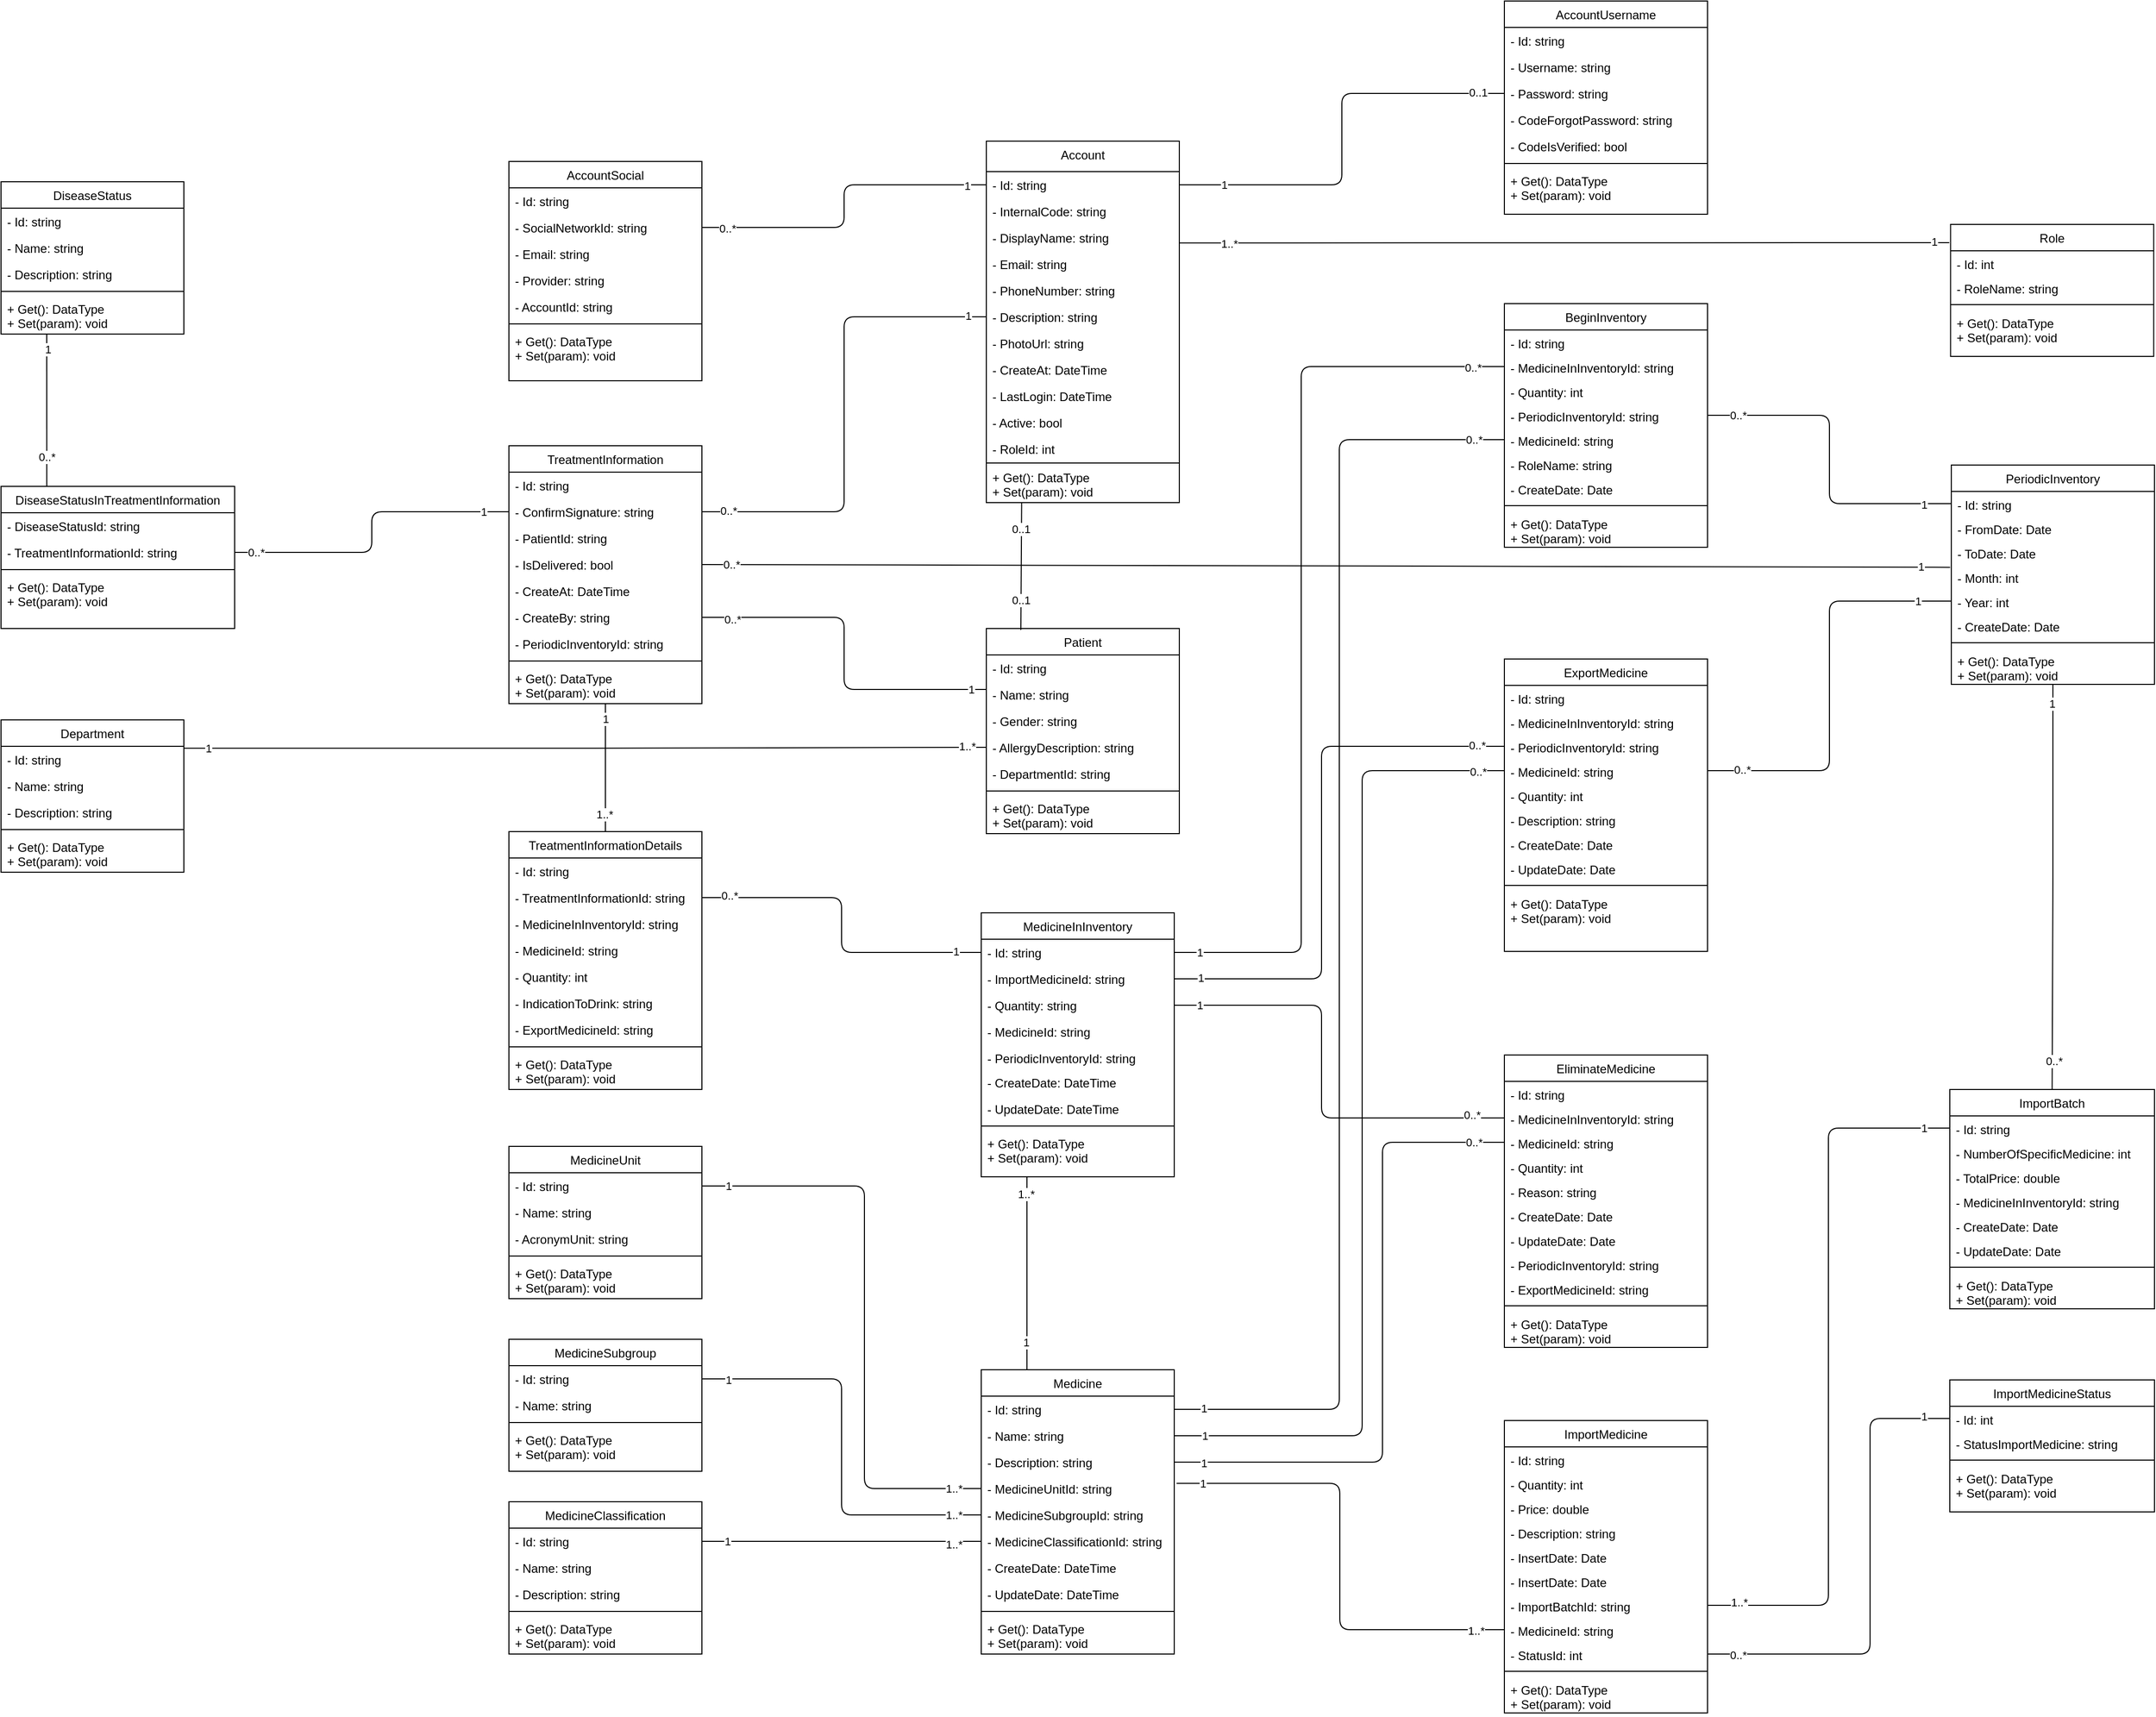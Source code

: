<mxfile version="14.7.8" type="github">
  <diagram id="C5RBs43oDa-KdzZeNtuy" name="Page-1">
    <mxGraphModel dx="760" dy="397" grid="1" gridSize="10" guides="1" tooltips="1" connect="1" arrows="1" fold="1" page="1" pageScale="1" pageWidth="3300" pageHeight="2339" math="0" shadow="0">
      <root>
        <mxCell id="WIyWlLk6GJQsqaUBKTNV-0" />
        <mxCell id="WIyWlLk6GJQsqaUBKTNV-1" parent="WIyWlLk6GJQsqaUBKTNV-0" />
        <mxCell id="zkfFHV4jXpPFQw0GAbJ--0" value="DiseaseStatusInTreatmentInformation" style="swimlane;fontStyle=0;align=center;verticalAlign=top;childLayout=stackLayout;horizontal=1;startSize=26;horizontalStack=0;resizeParent=1;resizeLast=0;collapsible=1;marginBottom=0;rounded=0;shadow=0;strokeWidth=1;" parent="WIyWlLk6GJQsqaUBKTNV-1" vertex="1">
          <mxGeometry x="80" y="560" width="230" height="140" as="geometry">
            <mxRectangle x="220" y="120" width="160" height="26" as="alternateBounds" />
          </mxGeometry>
        </mxCell>
        <mxCell id="waWK6XIvVinaLPC_v8p0-70" value="- DiseaseStatusId: string" style="text;align=left;verticalAlign=top;spacingLeft=4;spacingRight=4;overflow=hidden;rotatable=0;points=[[0,0.5],[1,0.5]];portConstraint=eastwest;" vertex="1" parent="zkfFHV4jXpPFQw0GAbJ--0">
          <mxGeometry y="26" width="230" height="26" as="geometry" />
        </mxCell>
        <mxCell id="waWK6XIvVinaLPC_v8p0-71" value="- TreatmentInformationId: string" style="text;align=left;verticalAlign=top;spacingLeft=4;spacingRight=4;overflow=hidden;rotatable=0;points=[[0,0.5],[1,0.5]];portConstraint=eastwest;" vertex="1" parent="zkfFHV4jXpPFQw0GAbJ--0">
          <mxGeometry y="52" width="230" height="26" as="geometry" />
        </mxCell>
        <mxCell id="zkfFHV4jXpPFQw0GAbJ--4" value="" style="line;html=1;strokeWidth=1;align=left;verticalAlign=middle;spacingTop=-1;spacingLeft=3;spacingRight=3;rotatable=0;labelPosition=right;points=[];portConstraint=eastwest;" parent="zkfFHV4jXpPFQw0GAbJ--0" vertex="1">
          <mxGeometry y="78" width="230" height="8" as="geometry" />
        </mxCell>
        <mxCell id="waWK6XIvVinaLPC_v8p0-44" value="+ Get(): DataType&#xa;+ Set(param): void" style="text;align=left;verticalAlign=top;spacingLeft=4;spacingRight=4;overflow=hidden;rotatable=0;points=[[0,0.5],[1,0.5]];portConstraint=eastwest;" vertex="1" parent="zkfFHV4jXpPFQw0GAbJ--0">
          <mxGeometry y="86" width="230" height="38" as="geometry" />
        </mxCell>
        <mxCell id="zkfFHV4jXpPFQw0GAbJ--6" value="AccountUsername" style="swimlane;fontStyle=0;align=center;verticalAlign=top;childLayout=stackLayout;horizontal=1;startSize=26;horizontalStack=0;resizeParent=1;resizeLast=0;collapsible=1;marginBottom=0;rounded=0;shadow=0;strokeWidth=1;" parent="WIyWlLk6GJQsqaUBKTNV-1" vertex="1">
          <mxGeometry x="1560" y="82" width="200" height="210" as="geometry">
            <mxRectangle x="130" y="380" width="160" height="26" as="alternateBounds" />
          </mxGeometry>
        </mxCell>
        <mxCell id="waWK6XIvVinaLPC_v8p0-18" value="- Id: string" style="text;align=left;verticalAlign=top;spacingLeft=4;spacingRight=4;overflow=hidden;rotatable=0;points=[[0,0.5],[1,0.5]];portConstraint=eastwest;" vertex="1" parent="zkfFHV4jXpPFQw0GAbJ--6">
          <mxGeometry y="26" width="200" height="26" as="geometry" />
        </mxCell>
        <mxCell id="zkfFHV4jXpPFQw0GAbJ--7" value="- Username: string" style="text;align=left;verticalAlign=top;spacingLeft=4;spacingRight=4;overflow=hidden;rotatable=0;points=[[0,0.5],[1,0.5]];portConstraint=eastwest;" parent="zkfFHV4jXpPFQw0GAbJ--6" vertex="1">
          <mxGeometry y="52" width="200" height="26" as="geometry" />
        </mxCell>
        <mxCell id="zkfFHV4jXpPFQw0GAbJ--8" value="- Password: string" style="text;align=left;verticalAlign=top;spacingLeft=4;spacingRight=4;overflow=hidden;rotatable=0;points=[[0,0.5],[1,0.5]];portConstraint=eastwest;rounded=0;shadow=0;html=0;" parent="zkfFHV4jXpPFQw0GAbJ--6" vertex="1">
          <mxGeometry y="78" width="200" height="26" as="geometry" />
        </mxCell>
        <mxCell id="waWK6XIvVinaLPC_v8p0-19" value="- CodeForgotPassword: string" style="text;align=left;verticalAlign=top;spacingLeft=4;spacingRight=4;overflow=hidden;rotatable=0;points=[[0,0.5],[1,0.5]];portConstraint=eastwest;rounded=0;shadow=0;html=0;" vertex="1" parent="zkfFHV4jXpPFQw0GAbJ--6">
          <mxGeometry y="104" width="200" height="26" as="geometry" />
        </mxCell>
        <mxCell id="waWK6XIvVinaLPC_v8p0-20" value="- CodeIsVerified: bool" style="text;align=left;verticalAlign=top;spacingLeft=4;spacingRight=4;overflow=hidden;rotatable=0;points=[[0,0.5],[1,0.5]];portConstraint=eastwest;rounded=0;shadow=0;html=0;" vertex="1" parent="zkfFHV4jXpPFQw0GAbJ--6">
          <mxGeometry y="130" width="200" height="26" as="geometry" />
        </mxCell>
        <mxCell id="zkfFHV4jXpPFQw0GAbJ--9" value="" style="line;html=1;strokeWidth=1;align=left;verticalAlign=middle;spacingTop=-1;spacingLeft=3;spacingRight=3;rotatable=0;labelPosition=right;points=[];portConstraint=eastwest;" parent="zkfFHV4jXpPFQw0GAbJ--6" vertex="1">
          <mxGeometry y="156" width="200" height="8" as="geometry" />
        </mxCell>
        <mxCell id="waWK6XIvVinaLPC_v8p0-21" value="+ Get(): DataType&#xa;+ Set(param): void" style="text;align=left;verticalAlign=top;spacingLeft=4;spacingRight=4;overflow=hidden;rotatable=0;points=[[0,0.5],[1,0.5]];portConstraint=eastwest;" vertex="1" parent="zkfFHV4jXpPFQw0GAbJ--6">
          <mxGeometry y="164" width="200" height="36" as="geometry" />
        </mxCell>
        <mxCell id="zkfFHV4jXpPFQw0GAbJ--13" value="Role&#xa;" style="swimlane;fontStyle=0;align=center;verticalAlign=top;childLayout=stackLayout;horizontal=1;startSize=26;horizontalStack=0;resizeParent=1;resizeLast=0;collapsible=1;marginBottom=0;rounded=0;shadow=0;strokeWidth=1;" parent="WIyWlLk6GJQsqaUBKTNV-1" vertex="1">
          <mxGeometry x="1999.25" y="302" width="200" height="130" as="geometry">
            <mxRectangle x="340" y="380" width="170" height="26" as="alternateBounds" />
          </mxGeometry>
        </mxCell>
        <mxCell id="zkfFHV4jXpPFQw0GAbJ--14" value="- Id: int&#xa;" style="text;align=left;verticalAlign=top;spacingLeft=4;spacingRight=4;overflow=hidden;rotatable=0;points=[[0,0.5],[1,0.5]];portConstraint=eastwest;" parent="zkfFHV4jXpPFQw0GAbJ--13" vertex="1">
          <mxGeometry y="26" width="200" height="24" as="geometry" />
        </mxCell>
        <mxCell id="waWK6XIvVinaLPC_v8p0-10" value="- RoleName: string&#xa;" style="text;align=left;verticalAlign=top;spacingLeft=4;spacingRight=4;overflow=hidden;rotatable=0;points=[[0,0.5],[1,0.5]];portConstraint=eastwest;" vertex="1" parent="zkfFHV4jXpPFQw0GAbJ--13">
          <mxGeometry y="50" width="200" height="24" as="geometry" />
        </mxCell>
        <mxCell id="zkfFHV4jXpPFQw0GAbJ--15" value="" style="line;html=1;strokeWidth=1;align=left;verticalAlign=middle;spacingTop=-1;spacingLeft=3;spacingRight=3;rotatable=0;labelPosition=right;points=[];portConstraint=eastwest;" parent="zkfFHV4jXpPFQw0GAbJ--13" vertex="1">
          <mxGeometry y="74" width="200" height="10" as="geometry" />
        </mxCell>
        <mxCell id="waWK6XIvVinaLPC_v8p0-2" value="+ Get(): DataType&#xa;+ Set(param): void" style="text;align=left;verticalAlign=top;spacingLeft=4;spacingRight=4;overflow=hidden;rotatable=0;points=[[0,0.5],[1,0.5]];portConstraint=eastwest;" vertex="1" parent="zkfFHV4jXpPFQw0GAbJ--13">
          <mxGeometry y="84" width="200" height="36" as="geometry" />
        </mxCell>
        <mxCell id="zkfFHV4jXpPFQw0GAbJ--17" value="Account" style="swimlane;fontStyle=0;align=center;verticalAlign=top;childLayout=stackLayout;horizontal=1;startSize=30;horizontalStack=0;resizeParent=1;resizeLast=0;collapsible=1;marginBottom=0;rounded=0;shadow=0;strokeWidth=1;" parent="WIyWlLk6GJQsqaUBKTNV-1" vertex="1">
          <mxGeometry x="1050" y="220" width="190" height="356" as="geometry">
            <mxRectangle x="550" y="140" width="160" height="26" as="alternateBounds" />
          </mxGeometry>
        </mxCell>
        <mxCell id="zkfFHV4jXpPFQw0GAbJ--18" value="- Id: string" style="text;align=left;verticalAlign=top;spacingLeft=4;spacingRight=4;overflow=hidden;rotatable=0;points=[[0,0.5],[1,0.5]];portConstraint=eastwest;" parent="zkfFHV4jXpPFQw0GAbJ--17" vertex="1">
          <mxGeometry y="30" width="190" height="26" as="geometry" />
        </mxCell>
        <mxCell id="zkfFHV4jXpPFQw0GAbJ--19" value="- InternalCode: string" style="text;align=left;verticalAlign=top;spacingLeft=4;spacingRight=4;overflow=hidden;rotatable=0;points=[[0,0.5],[1,0.5]];portConstraint=eastwest;rounded=0;shadow=0;html=0;" parent="zkfFHV4jXpPFQw0GAbJ--17" vertex="1">
          <mxGeometry y="56" width="190" height="26" as="geometry" />
        </mxCell>
        <mxCell id="zkfFHV4jXpPFQw0GAbJ--20" value="- DisplayName: string" style="text;align=left;verticalAlign=top;spacingLeft=4;spacingRight=4;overflow=hidden;rotatable=0;points=[[0,0.5],[1,0.5]];portConstraint=eastwest;rounded=0;shadow=0;html=0;" parent="zkfFHV4jXpPFQw0GAbJ--17" vertex="1">
          <mxGeometry y="82" width="190" height="26" as="geometry" />
        </mxCell>
        <mxCell id="zkfFHV4jXpPFQw0GAbJ--21" value="- Email: string" style="text;align=left;verticalAlign=top;spacingLeft=4;spacingRight=4;overflow=hidden;rotatable=0;points=[[0,0.5],[1,0.5]];portConstraint=eastwest;rounded=0;shadow=0;html=0;" parent="zkfFHV4jXpPFQw0GAbJ--17" vertex="1">
          <mxGeometry y="108" width="190" height="26" as="geometry" />
        </mxCell>
        <mxCell id="zkfFHV4jXpPFQw0GAbJ--22" value="- PhoneNumber: string" style="text;align=left;verticalAlign=top;spacingLeft=4;spacingRight=4;overflow=hidden;rotatable=0;points=[[0,0.5],[1,0.5]];portConstraint=eastwest;rounded=0;shadow=0;html=0;" parent="zkfFHV4jXpPFQw0GAbJ--17" vertex="1">
          <mxGeometry y="134" width="190" height="26" as="geometry" />
        </mxCell>
        <mxCell id="waWK6XIvVinaLPC_v8p0-4" value="- Description: string" style="text;align=left;verticalAlign=top;spacingLeft=4;spacingRight=4;overflow=hidden;rotatable=0;points=[[0,0.5],[1,0.5]];portConstraint=eastwest;rounded=0;shadow=0;html=0;" vertex="1" parent="zkfFHV4jXpPFQw0GAbJ--17">
          <mxGeometry y="160" width="190" height="26" as="geometry" />
        </mxCell>
        <mxCell id="waWK6XIvVinaLPC_v8p0-5" value="- PhotoUrl: string" style="text;align=left;verticalAlign=top;spacingLeft=4;spacingRight=4;overflow=hidden;rotatable=0;points=[[0,0.5],[1,0.5]];portConstraint=eastwest;rounded=0;shadow=0;html=0;" vertex="1" parent="zkfFHV4jXpPFQw0GAbJ--17">
          <mxGeometry y="186" width="190" height="26" as="geometry" />
        </mxCell>
        <mxCell id="waWK6XIvVinaLPC_v8p0-6" value="- CreateAt: DateTime" style="text;align=left;verticalAlign=top;spacingLeft=4;spacingRight=4;overflow=hidden;rotatable=0;points=[[0,0.5],[1,0.5]];portConstraint=eastwest;rounded=0;shadow=0;html=0;" vertex="1" parent="zkfFHV4jXpPFQw0GAbJ--17">
          <mxGeometry y="212" width="190" height="26" as="geometry" />
        </mxCell>
        <mxCell id="waWK6XIvVinaLPC_v8p0-7" value="- LastLogin: DateTime" style="text;align=left;verticalAlign=top;spacingLeft=4;spacingRight=4;overflow=hidden;rotatable=0;points=[[0,0.5],[1,0.5]];portConstraint=eastwest;rounded=0;shadow=0;html=0;" vertex="1" parent="zkfFHV4jXpPFQw0GAbJ--17">
          <mxGeometry y="238" width="190" height="26" as="geometry" />
        </mxCell>
        <mxCell id="waWK6XIvVinaLPC_v8p0-8" value="- Active: bool" style="text;align=left;verticalAlign=top;spacingLeft=4;spacingRight=4;overflow=hidden;rotatable=0;points=[[0,0.5],[1,0.5]];portConstraint=eastwest;rounded=0;shadow=0;html=0;" vertex="1" parent="zkfFHV4jXpPFQw0GAbJ--17">
          <mxGeometry y="264" width="190" height="26" as="geometry" />
        </mxCell>
        <mxCell id="waWK6XIvVinaLPC_v8p0-9" value="- RoleId: int" style="text;align=left;verticalAlign=top;spacingLeft=4;spacingRight=4;overflow=hidden;rotatable=0;points=[[0,0.5],[1,0.5]];portConstraint=eastwest;rounded=0;shadow=0;html=0;" vertex="1" parent="zkfFHV4jXpPFQw0GAbJ--17">
          <mxGeometry y="290" width="190" height="26" as="geometry" />
        </mxCell>
        <mxCell id="zkfFHV4jXpPFQw0GAbJ--23" value="" style="line;html=1;strokeWidth=1;align=left;verticalAlign=middle;spacingTop=-1;spacingLeft=3;spacingRight=3;rotatable=0;labelPosition=right;points=[];portConstraint=eastwest;" parent="zkfFHV4jXpPFQw0GAbJ--17" vertex="1">
          <mxGeometry y="316" width="190" height="2" as="geometry" />
        </mxCell>
        <mxCell id="waWK6XIvVinaLPC_v8p0-3" value="+ Get(): DataType&#xa;+ Set(param): void" style="text;align=left;verticalAlign=top;spacingLeft=4;spacingRight=4;overflow=hidden;rotatable=0;points=[[0,0.5],[1,0.5]];portConstraint=eastwest;" vertex="1" parent="zkfFHV4jXpPFQw0GAbJ--17">
          <mxGeometry y="318" width="190" height="38" as="geometry" />
        </mxCell>
        <mxCell id="waWK6XIvVinaLPC_v8p0-11" value="" style="endArrow=none;html=1;rounded=1;entryX=1;entryY=0.701;entryDx=0;entryDy=0;strokeWidth=1;jumpSize=9;entryPerimeter=0;" edge="1" parent="WIyWlLk6GJQsqaUBKTNV-1" target="zkfFHV4jXpPFQw0GAbJ--20">
          <mxGeometry width="50" height="50" relative="1" as="geometry">
            <mxPoint x="1998" y="320" as="sourcePoint" />
            <mxPoint x="1050" y="310" as="targetPoint" />
          </mxGeometry>
        </mxCell>
        <mxCell id="waWK6XIvVinaLPC_v8p0-86" value="1..*" style="edgeLabel;html=1;align=center;verticalAlign=middle;resizable=0;points=[];" vertex="1" connectable="0" parent="waWK6XIvVinaLPC_v8p0-11">
          <mxGeometry x="0.847" y="-1" relative="1" as="geometry">
            <mxPoint x="-9" y="2" as="offset" />
          </mxGeometry>
        </mxCell>
        <mxCell id="waWK6XIvVinaLPC_v8p0-232" value="1" style="edgeLabel;html=1;align=center;verticalAlign=middle;resizable=0;points=[];" vertex="1" connectable="0" parent="waWK6XIvVinaLPC_v8p0-11">
          <mxGeometry x="-0.959" y="-1" relative="1" as="geometry">
            <mxPoint as="offset" />
          </mxGeometry>
        </mxCell>
        <mxCell id="waWK6XIvVinaLPC_v8p0-12" value="TreatmentInformation" style="swimlane;fontStyle=0;align=center;verticalAlign=top;childLayout=stackLayout;horizontal=1;startSize=26;horizontalStack=0;resizeParent=1;resizeLast=0;collapsible=1;marginBottom=0;rounded=0;shadow=0;strokeWidth=1;" vertex="1" parent="WIyWlLk6GJQsqaUBKTNV-1">
          <mxGeometry x="580" y="520" width="190" height="254" as="geometry">
            <mxRectangle x="130" y="380" width="160" height="26" as="alternateBounds" />
          </mxGeometry>
        </mxCell>
        <mxCell id="waWK6XIvVinaLPC_v8p0-22" value="- Id: string" style="text;align=left;verticalAlign=top;spacingLeft=4;spacingRight=4;overflow=hidden;rotatable=0;points=[[0,0.5],[1,0.5]];portConstraint=eastwest;" vertex="1" parent="waWK6XIvVinaLPC_v8p0-12">
          <mxGeometry y="26" width="190" height="26" as="geometry" />
        </mxCell>
        <mxCell id="waWK6XIvVinaLPC_v8p0-13" value="- ConfirmSignature: string" style="text;align=left;verticalAlign=top;spacingLeft=4;spacingRight=4;overflow=hidden;rotatable=0;points=[[0,0.5],[1,0.5]];portConstraint=eastwest;" vertex="1" parent="waWK6XIvVinaLPC_v8p0-12">
          <mxGeometry y="52" width="190" height="26" as="geometry" />
        </mxCell>
        <mxCell id="waWK6XIvVinaLPC_v8p0-23" value="- PatientId: string" style="text;align=left;verticalAlign=top;spacingLeft=4;spacingRight=4;overflow=hidden;rotatable=0;points=[[0,0.5],[1,0.5]];portConstraint=eastwest;rounded=0;shadow=0;html=0;" vertex="1" parent="waWK6XIvVinaLPC_v8p0-12">
          <mxGeometry y="78" width="190" height="26" as="geometry" />
        </mxCell>
        <mxCell id="waWK6XIvVinaLPC_v8p0-14" value="- IsDelivered: bool" style="text;align=left;verticalAlign=top;spacingLeft=4;spacingRight=4;overflow=hidden;rotatable=0;points=[[0,0.5],[1,0.5]];portConstraint=eastwest;rounded=0;shadow=0;html=0;" vertex="1" parent="waWK6XIvVinaLPC_v8p0-12">
          <mxGeometry y="104" width="190" height="26" as="geometry" />
        </mxCell>
        <mxCell id="waWK6XIvVinaLPC_v8p0-24" value="- CreateAt: DateTime" style="text;align=left;verticalAlign=top;spacingLeft=4;spacingRight=4;overflow=hidden;rotatable=0;points=[[0,0.5],[1,0.5]];portConstraint=eastwest;rounded=0;shadow=0;html=0;" vertex="1" parent="waWK6XIvVinaLPC_v8p0-12">
          <mxGeometry y="130" width="190" height="26" as="geometry" />
        </mxCell>
        <mxCell id="waWK6XIvVinaLPC_v8p0-45" value="- CreateBy: string" style="text;align=left;verticalAlign=top;spacingLeft=4;spacingRight=4;overflow=hidden;rotatable=0;points=[[0,0.5],[1,0.5]];portConstraint=eastwest;rounded=0;shadow=0;html=0;" vertex="1" parent="waWK6XIvVinaLPC_v8p0-12">
          <mxGeometry y="156" width="190" height="26" as="geometry" />
        </mxCell>
        <mxCell id="waWK6XIvVinaLPC_v8p0-46" value="- PeriodicInventoryId: string" style="text;align=left;verticalAlign=top;spacingLeft=4;spacingRight=4;overflow=hidden;rotatable=0;points=[[0,0.5],[1,0.5]];portConstraint=eastwest;rounded=0;shadow=0;html=0;" vertex="1" parent="waWK6XIvVinaLPC_v8p0-12">
          <mxGeometry y="182" width="190" height="26" as="geometry" />
        </mxCell>
        <mxCell id="waWK6XIvVinaLPC_v8p0-15" value="" style="line;html=1;strokeWidth=1;align=left;verticalAlign=middle;spacingTop=-1;spacingLeft=3;spacingRight=3;rotatable=0;labelPosition=right;points=[];portConstraint=eastwest;" vertex="1" parent="waWK6XIvVinaLPC_v8p0-12">
          <mxGeometry y="208" width="190" height="8" as="geometry" />
        </mxCell>
        <mxCell id="waWK6XIvVinaLPC_v8p0-43" value="+ Get(): DataType&#xa;+ Set(param): void" style="text;align=left;verticalAlign=top;spacingLeft=4;spacingRight=4;overflow=hidden;rotatable=0;points=[[0,0.5],[1,0.5]];portConstraint=eastwest;" vertex="1" parent="waWK6XIvVinaLPC_v8p0-12">
          <mxGeometry y="216" width="190" height="38" as="geometry" />
        </mxCell>
        <mxCell id="waWK6XIvVinaLPC_v8p0-25" value="Patient" style="swimlane;fontStyle=0;align=center;verticalAlign=top;childLayout=stackLayout;horizontal=1;startSize=26;horizontalStack=0;resizeParent=1;resizeLast=0;collapsible=1;marginBottom=0;rounded=0;shadow=0;strokeWidth=1;" vertex="1" parent="WIyWlLk6GJQsqaUBKTNV-1">
          <mxGeometry x="1050" y="700" width="190" height="202" as="geometry">
            <mxRectangle x="220" y="120" width="160" height="26" as="alternateBounds" />
          </mxGeometry>
        </mxCell>
        <mxCell id="waWK6XIvVinaLPC_v8p0-31" value="- Id: string" style="text;align=left;verticalAlign=top;spacingLeft=4;spacingRight=4;overflow=hidden;rotatable=0;points=[[0,0.5],[1,0.5]];portConstraint=eastwest;" vertex="1" parent="waWK6XIvVinaLPC_v8p0-25">
          <mxGeometry y="26" width="190" height="26" as="geometry" />
        </mxCell>
        <mxCell id="waWK6XIvVinaLPC_v8p0-26" value="- Name: string" style="text;align=left;verticalAlign=top;spacingLeft=4;spacingRight=4;overflow=hidden;rotatable=0;points=[[0,0.5],[1,0.5]];portConstraint=eastwest;" vertex="1" parent="waWK6XIvVinaLPC_v8p0-25">
          <mxGeometry y="52" width="190" height="26" as="geometry" />
        </mxCell>
        <mxCell id="waWK6XIvVinaLPC_v8p0-27" value="- Gender: string" style="text;align=left;verticalAlign=top;spacingLeft=4;spacingRight=4;overflow=hidden;rotatable=0;points=[[0,0.5],[1,0.5]];portConstraint=eastwest;rounded=0;shadow=0;html=0;" vertex="1" parent="waWK6XIvVinaLPC_v8p0-25">
          <mxGeometry y="78" width="190" height="26" as="geometry" />
        </mxCell>
        <mxCell id="waWK6XIvVinaLPC_v8p0-33" value="- AllergyDescription: string" style="text;align=left;verticalAlign=top;spacingLeft=4;spacingRight=4;overflow=hidden;rotatable=0;points=[[0,0.5],[1,0.5]];portConstraint=eastwest;rounded=0;shadow=0;html=0;" vertex="1" parent="waWK6XIvVinaLPC_v8p0-25">
          <mxGeometry y="104" width="190" height="26" as="geometry" />
        </mxCell>
        <mxCell id="waWK6XIvVinaLPC_v8p0-28" value="- DepartmentId: string" style="text;align=left;verticalAlign=top;spacingLeft=4;spacingRight=4;overflow=hidden;rotatable=0;points=[[0,0.5],[1,0.5]];portConstraint=eastwest;rounded=0;shadow=0;html=0;" vertex="1" parent="waWK6XIvVinaLPC_v8p0-25">
          <mxGeometry y="130" width="190" height="26" as="geometry" />
        </mxCell>
        <mxCell id="waWK6XIvVinaLPC_v8p0-29" value="" style="line;html=1;strokeWidth=1;align=left;verticalAlign=middle;spacingTop=-1;spacingLeft=3;spacingRight=3;rotatable=0;labelPosition=right;points=[];portConstraint=eastwest;" vertex="1" parent="waWK6XIvVinaLPC_v8p0-25">
          <mxGeometry y="156" width="190" height="8" as="geometry" />
        </mxCell>
        <mxCell id="waWK6XIvVinaLPC_v8p0-32" value="+ Get(): DataType&#xa;+ Set(param): void" style="text;align=left;verticalAlign=top;spacingLeft=4;spacingRight=4;overflow=hidden;rotatable=0;points=[[0,0.5],[1,0.5]];portConstraint=eastwest;" vertex="1" parent="waWK6XIvVinaLPC_v8p0-25">
          <mxGeometry y="164" width="190" height="38" as="geometry" />
        </mxCell>
        <mxCell id="waWK6XIvVinaLPC_v8p0-34" value="AccountSocial" style="swimlane;fontStyle=0;align=center;verticalAlign=top;childLayout=stackLayout;horizontal=1;startSize=26;horizontalStack=0;resizeParent=1;resizeLast=0;collapsible=1;marginBottom=0;rounded=0;shadow=0;strokeWidth=1;" vertex="1" parent="WIyWlLk6GJQsqaUBKTNV-1">
          <mxGeometry x="580" y="240" width="190" height="216" as="geometry">
            <mxRectangle x="130" y="380" width="160" height="26" as="alternateBounds" />
          </mxGeometry>
        </mxCell>
        <mxCell id="waWK6XIvVinaLPC_v8p0-35" value="- Id: string" style="text;align=left;verticalAlign=top;spacingLeft=4;spacingRight=4;overflow=hidden;rotatable=0;points=[[0,0.5],[1,0.5]];portConstraint=eastwest;" vertex="1" parent="waWK6XIvVinaLPC_v8p0-34">
          <mxGeometry y="26" width="190" height="26" as="geometry" />
        </mxCell>
        <mxCell id="waWK6XIvVinaLPC_v8p0-36" value="- SocialNetworkId: string" style="text;align=left;verticalAlign=top;spacingLeft=4;spacingRight=4;overflow=hidden;rotatable=0;points=[[0,0.5],[1,0.5]];portConstraint=eastwest;" vertex="1" parent="waWK6XIvVinaLPC_v8p0-34">
          <mxGeometry y="52" width="190" height="26" as="geometry" />
        </mxCell>
        <mxCell id="waWK6XIvVinaLPC_v8p0-37" value="- Email: string" style="text;align=left;verticalAlign=top;spacingLeft=4;spacingRight=4;overflow=hidden;rotatable=0;points=[[0,0.5],[1,0.5]];portConstraint=eastwest;rounded=0;shadow=0;html=0;" vertex="1" parent="waWK6XIvVinaLPC_v8p0-34">
          <mxGeometry y="78" width="190" height="26" as="geometry" />
        </mxCell>
        <mxCell id="waWK6XIvVinaLPC_v8p0-38" value="- Provider: string" style="text;align=left;verticalAlign=top;spacingLeft=4;spacingRight=4;overflow=hidden;rotatable=0;points=[[0,0.5],[1,0.5]];portConstraint=eastwest;rounded=0;shadow=0;html=0;" vertex="1" parent="waWK6XIvVinaLPC_v8p0-34">
          <mxGeometry y="104" width="190" height="26" as="geometry" />
        </mxCell>
        <mxCell id="waWK6XIvVinaLPC_v8p0-39" value="- AccountId: string" style="text;align=left;verticalAlign=top;spacingLeft=4;spacingRight=4;overflow=hidden;rotatable=0;points=[[0,0.5],[1,0.5]];portConstraint=eastwest;rounded=0;shadow=0;html=0;" vertex="1" parent="waWK6XIvVinaLPC_v8p0-34">
          <mxGeometry y="130" width="190" height="26" as="geometry" />
        </mxCell>
        <mxCell id="waWK6XIvVinaLPC_v8p0-40" value="" style="line;html=1;strokeWidth=1;align=left;verticalAlign=middle;spacingTop=-1;spacingLeft=3;spacingRight=3;rotatable=0;labelPosition=right;points=[];portConstraint=eastwest;" vertex="1" parent="waWK6XIvVinaLPC_v8p0-34">
          <mxGeometry y="156" width="190" height="8" as="geometry" />
        </mxCell>
        <mxCell id="waWK6XIvVinaLPC_v8p0-47" value="+ Get(): DataType&#xa;+ Set(param): void" style="text;align=left;verticalAlign=top;spacingLeft=4;spacingRight=4;overflow=hidden;rotatable=0;points=[[0,0.5],[1,0.5]];portConstraint=eastwest;" vertex="1" parent="waWK6XIvVinaLPC_v8p0-34">
          <mxGeometry y="164" width="190" height="38" as="geometry" />
        </mxCell>
        <mxCell id="waWK6XIvVinaLPC_v8p0-48" value="TreatmentInformationDetails" style="swimlane;fontStyle=0;align=center;verticalAlign=top;childLayout=stackLayout;horizontal=1;startSize=26;horizontalStack=0;resizeParent=1;resizeLast=0;collapsible=1;marginBottom=0;rounded=0;shadow=0;strokeWidth=1;" vertex="1" parent="WIyWlLk6GJQsqaUBKTNV-1">
          <mxGeometry x="580" y="900" width="190" height="254" as="geometry">
            <mxRectangle x="220" y="120" width="160" height="26" as="alternateBounds" />
          </mxGeometry>
        </mxCell>
        <mxCell id="waWK6XIvVinaLPC_v8p0-54" value="- Id: string" style="text;align=left;verticalAlign=top;spacingLeft=4;spacingRight=4;overflow=hidden;rotatable=0;points=[[0,0.5],[1,0.5]];portConstraint=eastwest;" vertex="1" parent="waWK6XIvVinaLPC_v8p0-48">
          <mxGeometry y="26" width="190" height="26" as="geometry" />
        </mxCell>
        <mxCell id="waWK6XIvVinaLPC_v8p0-49" value="- TreatmentInformationId: string" style="text;align=left;verticalAlign=top;spacingLeft=4;spacingRight=4;overflow=hidden;rotatable=0;points=[[0,0.5],[1,0.5]];portConstraint=eastwest;" vertex="1" parent="waWK6XIvVinaLPC_v8p0-48">
          <mxGeometry y="52" width="190" height="26" as="geometry" />
        </mxCell>
        <mxCell id="waWK6XIvVinaLPC_v8p0-50" value="- MedicineInInventoryId: string" style="text;align=left;verticalAlign=top;spacingLeft=4;spacingRight=4;overflow=hidden;rotatable=0;points=[[0,0.5],[1,0.5]];portConstraint=eastwest;rounded=0;shadow=0;html=0;" vertex="1" parent="waWK6XIvVinaLPC_v8p0-48">
          <mxGeometry y="78" width="190" height="26" as="geometry" />
        </mxCell>
        <mxCell id="waWK6XIvVinaLPC_v8p0-51" value="- MedicineId: string" style="text;align=left;verticalAlign=top;spacingLeft=4;spacingRight=4;overflow=hidden;rotatable=0;points=[[0,0.5],[1,0.5]];portConstraint=eastwest;rounded=0;shadow=0;html=0;" vertex="1" parent="waWK6XIvVinaLPC_v8p0-48">
          <mxGeometry y="104" width="190" height="26" as="geometry" />
        </mxCell>
        <mxCell id="waWK6XIvVinaLPC_v8p0-55" value="- Quantity: int" style="text;align=left;verticalAlign=top;spacingLeft=4;spacingRight=4;overflow=hidden;rotatable=0;points=[[0,0.5],[1,0.5]];portConstraint=eastwest;rounded=0;shadow=0;html=0;" vertex="1" parent="waWK6XIvVinaLPC_v8p0-48">
          <mxGeometry y="130" width="190" height="26" as="geometry" />
        </mxCell>
        <mxCell id="waWK6XIvVinaLPC_v8p0-56" value="- IndicationToDrink: string" style="text;align=left;verticalAlign=top;spacingLeft=4;spacingRight=4;overflow=hidden;rotatable=0;points=[[0,0.5],[1,0.5]];portConstraint=eastwest;rounded=0;shadow=0;html=0;" vertex="1" parent="waWK6XIvVinaLPC_v8p0-48">
          <mxGeometry y="156" width="190" height="26" as="geometry" />
        </mxCell>
        <mxCell id="waWK6XIvVinaLPC_v8p0-57" value="- ExportMedicineId: string" style="text;align=left;verticalAlign=top;spacingLeft=4;spacingRight=4;overflow=hidden;rotatable=0;points=[[0,0.5],[1,0.5]];portConstraint=eastwest;rounded=0;shadow=0;html=0;" vertex="1" parent="waWK6XIvVinaLPC_v8p0-48">
          <mxGeometry y="182" width="190" height="26" as="geometry" />
        </mxCell>
        <mxCell id="waWK6XIvVinaLPC_v8p0-52" value="" style="line;html=1;strokeWidth=1;align=left;verticalAlign=middle;spacingTop=-1;spacingLeft=3;spacingRight=3;rotatable=0;labelPosition=right;points=[];portConstraint=eastwest;" vertex="1" parent="waWK6XIvVinaLPC_v8p0-48">
          <mxGeometry y="208" width="190" height="8" as="geometry" />
        </mxCell>
        <mxCell id="waWK6XIvVinaLPC_v8p0-53" value="+ Get(): DataType&#xa;+ Set(param): void" style="text;align=left;verticalAlign=top;spacingLeft=4;spacingRight=4;overflow=hidden;rotatable=0;points=[[0,0.5],[1,0.5]];portConstraint=eastwest;" vertex="1" parent="waWK6XIvVinaLPC_v8p0-48">
          <mxGeometry y="216" width="190" height="38" as="geometry" />
        </mxCell>
        <mxCell id="waWK6XIvVinaLPC_v8p0-64" value="DiseaseStatus" style="swimlane;fontStyle=0;align=center;verticalAlign=top;childLayout=stackLayout;horizontal=1;startSize=26;horizontalStack=0;resizeParent=1;resizeLast=0;collapsible=1;marginBottom=0;rounded=0;shadow=0;strokeWidth=1;" vertex="1" parent="WIyWlLk6GJQsqaUBKTNV-1">
          <mxGeometry x="80" y="260" width="180" height="150" as="geometry">
            <mxRectangle x="220" y="120" width="160" height="26" as="alternateBounds" />
          </mxGeometry>
        </mxCell>
        <mxCell id="waWK6XIvVinaLPC_v8p0-73" value="- Id: string" style="text;align=left;verticalAlign=top;spacingLeft=4;spacingRight=4;overflow=hidden;rotatable=0;points=[[0,0.5],[1,0.5]];portConstraint=eastwest;" vertex="1" parent="waWK6XIvVinaLPC_v8p0-64">
          <mxGeometry y="26" width="180" height="26" as="geometry" />
        </mxCell>
        <mxCell id="waWK6XIvVinaLPC_v8p0-65" value="- Name: string" style="text;align=left;verticalAlign=top;spacingLeft=4;spacingRight=4;overflow=hidden;rotatable=0;points=[[0,0.5],[1,0.5]];portConstraint=eastwest;" vertex="1" parent="waWK6XIvVinaLPC_v8p0-64">
          <mxGeometry y="52" width="180" height="26" as="geometry" />
        </mxCell>
        <mxCell id="waWK6XIvVinaLPC_v8p0-66" value="- Description: string" style="text;align=left;verticalAlign=top;spacingLeft=4;spacingRight=4;overflow=hidden;rotatable=0;points=[[0,0.5],[1,0.5]];portConstraint=eastwest;rounded=0;shadow=0;html=0;" vertex="1" parent="waWK6XIvVinaLPC_v8p0-64">
          <mxGeometry y="78" width="180" height="26" as="geometry" />
        </mxCell>
        <mxCell id="waWK6XIvVinaLPC_v8p0-68" value="" style="line;html=1;strokeWidth=1;align=left;verticalAlign=middle;spacingTop=-1;spacingLeft=3;spacingRight=3;rotatable=0;labelPosition=right;points=[];portConstraint=eastwest;" vertex="1" parent="waWK6XIvVinaLPC_v8p0-64">
          <mxGeometry y="104" width="180" height="8" as="geometry" />
        </mxCell>
        <mxCell id="waWK6XIvVinaLPC_v8p0-69" value="+ Get(): DataType&#xa;+ Set(param): void" style="text;align=left;verticalAlign=top;spacingLeft=4;spacingRight=4;overflow=hidden;rotatable=0;points=[[0,0.5],[1,0.5]];portConstraint=eastwest;" vertex="1" parent="waWK6XIvVinaLPC_v8p0-64">
          <mxGeometry y="112" width="180" height="38" as="geometry" />
        </mxCell>
        <mxCell id="waWK6XIvVinaLPC_v8p0-80" value="Department" style="swimlane;fontStyle=0;align=center;verticalAlign=top;childLayout=stackLayout;horizontal=1;startSize=26;horizontalStack=0;resizeParent=1;resizeLast=0;collapsible=1;marginBottom=0;rounded=0;shadow=0;strokeWidth=1;" vertex="1" parent="WIyWlLk6GJQsqaUBKTNV-1">
          <mxGeometry x="80" y="790" width="180" height="150" as="geometry">
            <mxRectangle x="220" y="120" width="160" height="26" as="alternateBounds" />
          </mxGeometry>
        </mxCell>
        <mxCell id="waWK6XIvVinaLPC_v8p0-81" value="- Id: string" style="text;align=left;verticalAlign=top;spacingLeft=4;spacingRight=4;overflow=hidden;rotatable=0;points=[[0,0.5],[1,0.5]];portConstraint=eastwest;" vertex="1" parent="waWK6XIvVinaLPC_v8p0-80">
          <mxGeometry y="26" width="180" height="26" as="geometry" />
        </mxCell>
        <mxCell id="waWK6XIvVinaLPC_v8p0-82" value="- Name: string" style="text;align=left;verticalAlign=top;spacingLeft=4;spacingRight=4;overflow=hidden;rotatable=0;points=[[0,0.5],[1,0.5]];portConstraint=eastwest;" vertex="1" parent="waWK6XIvVinaLPC_v8p0-80">
          <mxGeometry y="52" width="180" height="26" as="geometry" />
        </mxCell>
        <mxCell id="waWK6XIvVinaLPC_v8p0-83" value="- Description: string" style="text;align=left;verticalAlign=top;spacingLeft=4;spacingRight=4;overflow=hidden;rotatable=0;points=[[0,0.5],[1,0.5]];portConstraint=eastwest;rounded=0;shadow=0;html=0;" vertex="1" parent="waWK6XIvVinaLPC_v8p0-80">
          <mxGeometry y="78" width="180" height="26" as="geometry" />
        </mxCell>
        <mxCell id="waWK6XIvVinaLPC_v8p0-84" value="" style="line;html=1;strokeWidth=1;align=left;verticalAlign=middle;spacingTop=-1;spacingLeft=3;spacingRight=3;rotatable=0;labelPosition=right;points=[];portConstraint=eastwest;" vertex="1" parent="waWK6XIvVinaLPC_v8p0-80">
          <mxGeometry y="104" width="180" height="8" as="geometry" />
        </mxCell>
        <mxCell id="waWK6XIvVinaLPC_v8p0-85" value="+ Get(): DataType&#xa;+ Set(param): void" style="text;align=left;verticalAlign=top;spacingLeft=4;spacingRight=4;overflow=hidden;rotatable=0;points=[[0,0.5],[1,0.5]];portConstraint=eastwest;" vertex="1" parent="waWK6XIvVinaLPC_v8p0-80">
          <mxGeometry y="112" width="180" height="38" as="geometry" />
        </mxCell>
        <mxCell id="waWK6XIvVinaLPC_v8p0-91" value="" style="endArrow=none;html=1;entryX=0;entryY=0.5;entryDx=0;entryDy=0;edgeStyle=orthogonalEdgeStyle;exitX=1;exitY=0.5;exitDx=0;exitDy=0;" edge="1" parent="WIyWlLk6GJQsqaUBKTNV-1" source="zkfFHV4jXpPFQw0GAbJ--18" target="zkfFHV4jXpPFQw0GAbJ--8">
          <mxGeometry width="50" height="50" relative="1" as="geometry">
            <mxPoint x="1010" y="370" as="sourcePoint" />
            <mxPoint x="1060" y="320" as="targetPoint" />
          </mxGeometry>
        </mxCell>
        <mxCell id="waWK6XIvVinaLPC_v8p0-92" value="1" style="edgeLabel;html=1;align=center;verticalAlign=middle;resizable=0;points=[];" vertex="1" connectable="0" parent="waWK6XIvVinaLPC_v8p0-91">
          <mxGeometry x="-0.785" relative="1" as="geometry">
            <mxPoint as="offset" />
          </mxGeometry>
        </mxCell>
        <mxCell id="waWK6XIvVinaLPC_v8p0-93" value="0..1" style="edgeLabel;html=1;align=center;verticalAlign=middle;resizable=0;points=[];" vertex="1" connectable="0" parent="waWK6XIvVinaLPC_v8p0-91">
          <mxGeometry x="0.872" y="1" relative="1" as="geometry">
            <mxPoint as="offset" />
          </mxGeometry>
        </mxCell>
        <mxCell id="waWK6XIvVinaLPC_v8p0-94" value="MedicineSubgroup" style="swimlane;fontStyle=0;align=center;verticalAlign=top;childLayout=stackLayout;horizontal=1;startSize=26;horizontalStack=0;resizeParent=1;resizeLast=0;collapsible=1;marginBottom=0;rounded=0;shadow=0;strokeWidth=1;" vertex="1" parent="WIyWlLk6GJQsqaUBKTNV-1">
          <mxGeometry x="580" y="1400" width="190" height="130" as="geometry">
            <mxRectangle x="220" y="120" width="160" height="26" as="alternateBounds" />
          </mxGeometry>
        </mxCell>
        <mxCell id="waWK6XIvVinaLPC_v8p0-95" value="- Id: string" style="text;align=left;verticalAlign=top;spacingLeft=4;spacingRight=4;overflow=hidden;rotatable=0;points=[[0,0.5],[1,0.5]];portConstraint=eastwest;" vertex="1" parent="waWK6XIvVinaLPC_v8p0-94">
          <mxGeometry y="26" width="190" height="26" as="geometry" />
        </mxCell>
        <mxCell id="waWK6XIvVinaLPC_v8p0-96" value="- Name: string" style="text;align=left;verticalAlign=top;spacingLeft=4;spacingRight=4;overflow=hidden;rotatable=0;points=[[0,0.5],[1,0.5]];portConstraint=eastwest;" vertex="1" parent="waWK6XIvVinaLPC_v8p0-94">
          <mxGeometry y="52" width="190" height="26" as="geometry" />
        </mxCell>
        <mxCell id="waWK6XIvVinaLPC_v8p0-98" value="" style="line;html=1;strokeWidth=1;align=left;verticalAlign=middle;spacingTop=-1;spacingLeft=3;spacingRight=3;rotatable=0;labelPosition=right;points=[];portConstraint=eastwest;" vertex="1" parent="waWK6XIvVinaLPC_v8p0-94">
          <mxGeometry y="78" width="190" height="8" as="geometry" />
        </mxCell>
        <mxCell id="waWK6XIvVinaLPC_v8p0-99" value="+ Get(): DataType&#xa;+ Set(param): void" style="text;align=left;verticalAlign=top;spacingLeft=4;spacingRight=4;overflow=hidden;rotatable=0;points=[[0,0.5],[1,0.5]];portConstraint=eastwest;" vertex="1" parent="waWK6XIvVinaLPC_v8p0-94">
          <mxGeometry y="86" width="190" height="38" as="geometry" />
        </mxCell>
        <mxCell id="waWK6XIvVinaLPC_v8p0-100" value="MedicineClassification" style="swimlane;fontStyle=0;align=center;verticalAlign=top;childLayout=stackLayout;horizontal=1;startSize=26;horizontalStack=0;resizeParent=1;resizeLast=0;collapsible=1;marginBottom=0;rounded=0;shadow=0;strokeWidth=1;" vertex="1" parent="WIyWlLk6GJQsqaUBKTNV-1">
          <mxGeometry x="580" y="1560" width="190" height="150" as="geometry">
            <mxRectangle x="220" y="120" width="160" height="26" as="alternateBounds" />
          </mxGeometry>
        </mxCell>
        <mxCell id="waWK6XIvVinaLPC_v8p0-101" value="- Id: string" style="text;align=left;verticalAlign=top;spacingLeft=4;spacingRight=4;overflow=hidden;rotatable=0;points=[[0,0.5],[1,0.5]];portConstraint=eastwest;" vertex="1" parent="waWK6XIvVinaLPC_v8p0-100">
          <mxGeometry y="26" width="190" height="26" as="geometry" />
        </mxCell>
        <mxCell id="waWK6XIvVinaLPC_v8p0-102" value="- Name: string" style="text;align=left;verticalAlign=top;spacingLeft=4;spacingRight=4;overflow=hidden;rotatable=0;points=[[0,0.5],[1,0.5]];portConstraint=eastwest;" vertex="1" parent="waWK6XIvVinaLPC_v8p0-100">
          <mxGeometry y="52" width="190" height="26" as="geometry" />
        </mxCell>
        <mxCell id="waWK6XIvVinaLPC_v8p0-103" value="- Description: string" style="text;align=left;verticalAlign=top;spacingLeft=4;spacingRight=4;overflow=hidden;rotatable=0;points=[[0,0.5],[1,0.5]];portConstraint=eastwest;rounded=0;shadow=0;html=0;" vertex="1" parent="waWK6XIvVinaLPC_v8p0-100">
          <mxGeometry y="78" width="190" height="26" as="geometry" />
        </mxCell>
        <mxCell id="waWK6XIvVinaLPC_v8p0-104" value="" style="line;html=1;strokeWidth=1;align=left;verticalAlign=middle;spacingTop=-1;spacingLeft=3;spacingRight=3;rotatable=0;labelPosition=right;points=[];portConstraint=eastwest;" vertex="1" parent="waWK6XIvVinaLPC_v8p0-100">
          <mxGeometry y="104" width="190" height="8" as="geometry" />
        </mxCell>
        <mxCell id="waWK6XIvVinaLPC_v8p0-105" value="+ Get(): DataType&#xa;+ Set(param): void" style="text;align=left;verticalAlign=top;spacingLeft=4;spacingRight=4;overflow=hidden;rotatable=0;points=[[0,0.5],[1,0.5]];portConstraint=eastwest;" vertex="1" parent="waWK6XIvVinaLPC_v8p0-100">
          <mxGeometry y="112" width="190" height="38" as="geometry" />
        </mxCell>
        <mxCell id="waWK6XIvVinaLPC_v8p0-107" value="MedicineUnit" style="swimlane;fontStyle=0;align=center;verticalAlign=top;childLayout=stackLayout;horizontal=1;startSize=26;horizontalStack=0;resizeParent=1;resizeLast=0;collapsible=1;marginBottom=0;rounded=0;shadow=0;strokeWidth=1;" vertex="1" parent="WIyWlLk6GJQsqaUBKTNV-1">
          <mxGeometry x="580" y="1210" width="190" height="150" as="geometry">
            <mxRectangle x="220" y="120" width="160" height="26" as="alternateBounds" />
          </mxGeometry>
        </mxCell>
        <mxCell id="waWK6XIvVinaLPC_v8p0-108" value="- Id: string" style="text;align=left;verticalAlign=top;spacingLeft=4;spacingRight=4;overflow=hidden;rotatable=0;points=[[0,0.5],[1,0.5]];portConstraint=eastwest;" vertex="1" parent="waWK6XIvVinaLPC_v8p0-107">
          <mxGeometry y="26" width="190" height="26" as="geometry" />
        </mxCell>
        <mxCell id="waWK6XIvVinaLPC_v8p0-109" value="- Name: string" style="text;align=left;verticalAlign=top;spacingLeft=4;spacingRight=4;overflow=hidden;rotatable=0;points=[[0,0.5],[1,0.5]];portConstraint=eastwest;" vertex="1" parent="waWK6XIvVinaLPC_v8p0-107">
          <mxGeometry y="52" width="190" height="26" as="geometry" />
        </mxCell>
        <mxCell id="waWK6XIvVinaLPC_v8p0-112" value="- AcronymUnit: string" style="text;align=left;verticalAlign=top;spacingLeft=4;spacingRight=4;overflow=hidden;rotatable=0;points=[[0,0.5],[1,0.5]];portConstraint=eastwest;" vertex="1" parent="waWK6XIvVinaLPC_v8p0-107">
          <mxGeometry y="78" width="190" height="26" as="geometry" />
        </mxCell>
        <mxCell id="waWK6XIvVinaLPC_v8p0-110" value="" style="line;html=1;strokeWidth=1;align=left;verticalAlign=middle;spacingTop=-1;spacingLeft=3;spacingRight=3;rotatable=0;labelPosition=right;points=[];portConstraint=eastwest;" vertex="1" parent="waWK6XIvVinaLPC_v8p0-107">
          <mxGeometry y="104" width="190" height="8" as="geometry" />
        </mxCell>
        <mxCell id="waWK6XIvVinaLPC_v8p0-111" value="+ Get(): DataType&#xa;+ Set(param): void" style="text;align=left;verticalAlign=top;spacingLeft=4;spacingRight=4;overflow=hidden;rotatable=0;points=[[0,0.5],[1,0.5]];portConstraint=eastwest;" vertex="1" parent="waWK6XIvVinaLPC_v8p0-107">
          <mxGeometry y="112" width="190" height="38" as="geometry" />
        </mxCell>
        <mxCell id="waWK6XIvVinaLPC_v8p0-113" value="Medicine" style="swimlane;fontStyle=0;align=center;verticalAlign=top;childLayout=stackLayout;horizontal=1;startSize=26;horizontalStack=0;resizeParent=1;resizeLast=0;collapsible=1;marginBottom=0;rounded=0;shadow=0;strokeWidth=1;" vertex="1" parent="WIyWlLk6GJQsqaUBKTNV-1">
          <mxGeometry x="1045" y="1430" width="190" height="280" as="geometry">
            <mxRectangle x="220" y="120" width="160" height="26" as="alternateBounds" />
          </mxGeometry>
        </mxCell>
        <mxCell id="waWK6XIvVinaLPC_v8p0-114" value="- Id: string" style="text;align=left;verticalAlign=top;spacingLeft=4;spacingRight=4;overflow=hidden;rotatable=0;points=[[0,0.5],[1,0.5]];portConstraint=eastwest;" vertex="1" parent="waWK6XIvVinaLPC_v8p0-113">
          <mxGeometry y="26" width="190" height="26" as="geometry" />
        </mxCell>
        <mxCell id="waWK6XIvVinaLPC_v8p0-115" value="- Name: string" style="text;align=left;verticalAlign=top;spacingLeft=4;spacingRight=4;overflow=hidden;rotatable=0;points=[[0,0.5],[1,0.5]];portConstraint=eastwest;" vertex="1" parent="waWK6XIvVinaLPC_v8p0-113">
          <mxGeometry y="52" width="190" height="26" as="geometry" />
        </mxCell>
        <mxCell id="waWK6XIvVinaLPC_v8p0-116" value="- Description: string" style="text;align=left;verticalAlign=top;spacingLeft=4;spacingRight=4;overflow=hidden;rotatable=0;points=[[0,0.5],[1,0.5]];portConstraint=eastwest;" vertex="1" parent="waWK6XIvVinaLPC_v8p0-113">
          <mxGeometry y="78" width="190" height="26" as="geometry" />
        </mxCell>
        <mxCell id="waWK6XIvVinaLPC_v8p0-120" value="- MedicineUnitId: string" style="text;align=left;verticalAlign=top;spacingLeft=4;spacingRight=4;overflow=hidden;rotatable=0;points=[[0,0.5],[1,0.5]];portConstraint=eastwest;" vertex="1" parent="waWK6XIvVinaLPC_v8p0-113">
          <mxGeometry y="104" width="190" height="26" as="geometry" />
        </mxCell>
        <mxCell id="waWK6XIvVinaLPC_v8p0-121" value="- MedicineSubgroupId: string" style="text;align=left;verticalAlign=top;spacingLeft=4;spacingRight=4;overflow=hidden;rotatable=0;points=[[0,0.5],[1,0.5]];portConstraint=eastwest;" vertex="1" parent="waWK6XIvVinaLPC_v8p0-113">
          <mxGeometry y="130" width="190" height="26" as="geometry" />
        </mxCell>
        <mxCell id="waWK6XIvVinaLPC_v8p0-119" value="- MedicineClassificationId: string" style="text;align=left;verticalAlign=top;spacingLeft=4;spacingRight=4;overflow=hidden;rotatable=0;points=[[0,0.5],[1,0.5]];portConstraint=eastwest;" vertex="1" parent="waWK6XIvVinaLPC_v8p0-113">
          <mxGeometry y="156" width="190" height="26" as="geometry" />
        </mxCell>
        <mxCell id="waWK6XIvVinaLPC_v8p0-123" value="- CreateDate: DateTime" style="text;align=left;verticalAlign=top;spacingLeft=4;spacingRight=4;overflow=hidden;rotatable=0;points=[[0,0.5],[1,0.5]];portConstraint=eastwest;" vertex="1" parent="waWK6XIvVinaLPC_v8p0-113">
          <mxGeometry y="182" width="190" height="26" as="geometry" />
        </mxCell>
        <mxCell id="waWK6XIvVinaLPC_v8p0-122" value="- UpdateDate: DateTime" style="text;align=left;verticalAlign=top;spacingLeft=4;spacingRight=4;overflow=hidden;rotatable=0;points=[[0,0.5],[1,0.5]];portConstraint=eastwest;" vertex="1" parent="waWK6XIvVinaLPC_v8p0-113">
          <mxGeometry y="208" width="190" height="26" as="geometry" />
        </mxCell>
        <mxCell id="waWK6XIvVinaLPC_v8p0-117" value="" style="line;html=1;strokeWidth=1;align=left;verticalAlign=middle;spacingTop=-1;spacingLeft=3;spacingRight=3;rotatable=0;labelPosition=right;points=[];portConstraint=eastwest;" vertex="1" parent="waWK6XIvVinaLPC_v8p0-113">
          <mxGeometry y="234" width="190" height="8" as="geometry" />
        </mxCell>
        <mxCell id="waWK6XIvVinaLPC_v8p0-118" value="+ Get(): DataType&#xa;+ Set(param): void" style="text;align=left;verticalAlign=top;spacingLeft=4;spacingRight=4;overflow=hidden;rotatable=0;points=[[0,0.5],[1,0.5]];portConstraint=eastwest;" vertex="1" parent="waWK6XIvVinaLPC_v8p0-113">
          <mxGeometry y="242" width="190" height="38" as="geometry" />
        </mxCell>
        <mxCell id="waWK6XIvVinaLPC_v8p0-151" value="" style="edgeStyle=orthogonalEdgeStyle;rounded=1;orthogonalLoop=1;jettySize=auto;html=1;startArrow=none;startFill=0;endArrow=none;endFill=0;" edge="1" parent="WIyWlLk6GJQsqaUBKTNV-1" source="waWK6XIvVinaLPC_v8p0-124" target="waWK6XIvVinaLPC_v8p0-142">
          <mxGeometry relative="1" as="geometry" />
        </mxCell>
        <mxCell id="waWK6XIvVinaLPC_v8p0-276" value="1" style="edgeLabel;html=1;align=center;verticalAlign=middle;resizable=0;points=[];" vertex="1" connectable="0" parent="waWK6XIvVinaLPC_v8p0-151">
          <mxGeometry x="-0.902" y="2" relative="1" as="geometry">
            <mxPoint x="-3" y="-1" as="offset" />
          </mxGeometry>
        </mxCell>
        <mxCell id="waWK6XIvVinaLPC_v8p0-277" value="0..*" style="edgeLabel;html=1;align=center;verticalAlign=middle;resizable=0;points=[];" vertex="1" connectable="0" parent="waWK6XIvVinaLPC_v8p0-151">
          <mxGeometry x="0.857" y="1" relative="1" as="geometry">
            <mxPoint as="offset" />
          </mxGeometry>
        </mxCell>
        <mxCell id="waWK6XIvVinaLPC_v8p0-181" value="" style="edgeStyle=orthogonalEdgeStyle;rounded=1;orthogonalLoop=1;jettySize=auto;html=1;startArrow=none;startFill=0;endArrow=none;endFill=0;entryX=1;entryY=0.5;entryDx=0;entryDy=0;exitX=0;exitY=0.5;exitDx=0;exitDy=0;" edge="1" parent="WIyWlLk6GJQsqaUBKTNV-1" source="waWK6XIvVinaLPC_v8p0-129" target="waWK6XIvVinaLPC_v8p0-176">
          <mxGeometry relative="1" as="geometry" />
        </mxCell>
        <mxCell id="waWK6XIvVinaLPC_v8p0-274" value="1" style="edgeLabel;html=1;align=center;verticalAlign=middle;resizable=0;points=[];" vertex="1" connectable="0" parent="waWK6XIvVinaLPC_v8p0-181">
          <mxGeometry x="-0.839" relative="1" as="geometry">
            <mxPoint as="offset" />
          </mxGeometry>
        </mxCell>
        <mxCell id="waWK6XIvVinaLPC_v8p0-275" value="0..*" style="edgeLabel;html=1;align=center;verticalAlign=middle;resizable=0;points=[];" vertex="1" connectable="0" parent="waWK6XIvVinaLPC_v8p0-181">
          <mxGeometry x="0.903" y="-1" relative="1" as="geometry">
            <mxPoint x="14" as="offset" />
          </mxGeometry>
        </mxCell>
        <mxCell id="waWK6XIvVinaLPC_v8p0-124" value="PeriodicInventory" style="swimlane;fontStyle=0;align=center;verticalAlign=top;childLayout=stackLayout;horizontal=1;startSize=26;horizontalStack=0;resizeParent=1;resizeLast=0;collapsible=1;marginBottom=0;rounded=0;shadow=0;strokeWidth=1;" vertex="1" parent="WIyWlLk6GJQsqaUBKTNV-1">
          <mxGeometry x="2000" y="539" width="200" height="216" as="geometry">
            <mxRectangle x="340" y="380" width="170" height="26" as="alternateBounds" />
          </mxGeometry>
        </mxCell>
        <mxCell id="waWK6XIvVinaLPC_v8p0-125" value="- Id: string&#xa;" style="text;align=left;verticalAlign=top;spacingLeft=4;spacingRight=4;overflow=hidden;rotatable=0;points=[[0,0.5],[1,0.5]];portConstraint=eastwest;" vertex="1" parent="waWK6XIvVinaLPC_v8p0-124">
          <mxGeometry y="26" width="200" height="24" as="geometry" />
        </mxCell>
        <mxCell id="waWK6XIvVinaLPC_v8p0-126" value="- FromDate: Date&#xa;" style="text;align=left;verticalAlign=top;spacingLeft=4;spacingRight=4;overflow=hidden;rotatable=0;points=[[0,0.5],[1,0.5]];portConstraint=eastwest;" vertex="1" parent="waWK6XIvVinaLPC_v8p0-124">
          <mxGeometry y="50" width="200" height="24" as="geometry" />
        </mxCell>
        <mxCell id="waWK6XIvVinaLPC_v8p0-130" value="- ToDate: Date&#xa;" style="text;align=left;verticalAlign=top;spacingLeft=4;spacingRight=4;overflow=hidden;rotatable=0;points=[[0,0.5],[1,0.5]];portConstraint=eastwest;" vertex="1" parent="waWK6XIvVinaLPC_v8p0-124">
          <mxGeometry y="74" width="200" height="24" as="geometry" />
        </mxCell>
        <mxCell id="waWK6XIvVinaLPC_v8p0-131" value="- Month: int&#xa;" style="text;align=left;verticalAlign=top;spacingLeft=4;spacingRight=4;overflow=hidden;rotatable=0;points=[[0,0.5],[1,0.5]];portConstraint=eastwest;" vertex="1" parent="waWK6XIvVinaLPC_v8p0-124">
          <mxGeometry y="98" width="200" height="24" as="geometry" />
        </mxCell>
        <mxCell id="waWK6XIvVinaLPC_v8p0-129" value="- Year: int&#xa;" style="text;align=left;verticalAlign=top;spacingLeft=4;spacingRight=4;overflow=hidden;rotatable=0;points=[[0,0.5],[1,0.5]];portConstraint=eastwest;" vertex="1" parent="waWK6XIvVinaLPC_v8p0-124">
          <mxGeometry y="122" width="200" height="24" as="geometry" />
        </mxCell>
        <mxCell id="waWK6XIvVinaLPC_v8p0-132" value="- CreateDate: Date&#xa;" style="text;align=left;verticalAlign=top;spacingLeft=4;spacingRight=4;overflow=hidden;rotatable=0;points=[[0,0.5],[1,0.5]];portConstraint=eastwest;" vertex="1" parent="waWK6XIvVinaLPC_v8p0-124">
          <mxGeometry y="146" width="200" height="24" as="geometry" />
        </mxCell>
        <mxCell id="waWK6XIvVinaLPC_v8p0-127" value="" style="line;html=1;strokeWidth=1;align=left;verticalAlign=middle;spacingTop=-1;spacingLeft=3;spacingRight=3;rotatable=0;labelPosition=right;points=[];portConstraint=eastwest;" vertex="1" parent="waWK6XIvVinaLPC_v8p0-124">
          <mxGeometry y="170" width="200" height="10" as="geometry" />
        </mxCell>
        <mxCell id="waWK6XIvVinaLPC_v8p0-128" value="+ Get(): DataType&#xa;+ Set(param): void" style="text;align=left;verticalAlign=top;spacingLeft=4;spacingRight=4;overflow=hidden;rotatable=0;points=[[0,0.5],[1,0.5]];portConstraint=eastwest;" vertex="1" parent="waWK6XIvVinaLPC_v8p0-124">
          <mxGeometry y="180" width="200" height="36" as="geometry" />
        </mxCell>
        <mxCell id="waWK6XIvVinaLPC_v8p0-142" value="ImportBatch" style="swimlane;fontStyle=0;align=center;verticalAlign=top;childLayout=stackLayout;horizontal=1;startSize=26;horizontalStack=0;resizeParent=1;resizeLast=0;collapsible=1;marginBottom=0;rounded=0;shadow=0;strokeWidth=1;" vertex="1" parent="WIyWlLk6GJQsqaUBKTNV-1">
          <mxGeometry x="1998.5" y="1154" width="201.5" height="216" as="geometry">
            <mxRectangle x="340" y="380" width="170" height="26" as="alternateBounds" />
          </mxGeometry>
        </mxCell>
        <mxCell id="waWK6XIvVinaLPC_v8p0-143" value="- Id: string&#xa;" style="text;align=left;verticalAlign=top;spacingLeft=4;spacingRight=4;overflow=hidden;rotatable=0;points=[[0,0.5],[1,0.5]];portConstraint=eastwest;" vertex="1" parent="waWK6XIvVinaLPC_v8p0-142">
          <mxGeometry y="26" width="201.5" height="24" as="geometry" />
        </mxCell>
        <mxCell id="waWK6XIvVinaLPC_v8p0-144" value="- NumberOfSpecificMedicine: int&#xa;" style="text;align=left;verticalAlign=top;spacingLeft=4;spacingRight=4;overflow=hidden;rotatable=0;points=[[0,0.5],[1,0.5]];portConstraint=eastwest;" vertex="1" parent="waWK6XIvVinaLPC_v8p0-142">
          <mxGeometry y="50" width="201.5" height="24" as="geometry" />
        </mxCell>
        <mxCell id="waWK6XIvVinaLPC_v8p0-146" value="- TotalPrice: double&#xa;" style="text;align=left;verticalAlign=top;spacingLeft=4;spacingRight=4;overflow=hidden;rotatable=0;points=[[0,0.5],[1,0.5]];portConstraint=eastwest;" vertex="1" parent="waWK6XIvVinaLPC_v8p0-142">
          <mxGeometry y="74" width="201.5" height="24" as="geometry" />
        </mxCell>
        <mxCell id="waWK6XIvVinaLPC_v8p0-268" value="- MedicineInInventoryId: string&#xa;" style="text;align=left;verticalAlign=top;spacingLeft=4;spacingRight=4;overflow=hidden;rotatable=0;points=[[0,0.5],[1,0.5]];portConstraint=eastwest;" vertex="1" parent="waWK6XIvVinaLPC_v8p0-142">
          <mxGeometry y="98" width="201.5" height="24" as="geometry" />
        </mxCell>
        <mxCell id="waWK6XIvVinaLPC_v8p0-148" value="- CreateDate: Date&#xa;" style="text;align=left;verticalAlign=top;spacingLeft=4;spacingRight=4;overflow=hidden;rotatable=0;points=[[0,0.5],[1,0.5]];portConstraint=eastwest;" vertex="1" parent="waWK6XIvVinaLPC_v8p0-142">
          <mxGeometry y="122" width="201.5" height="24" as="geometry" />
        </mxCell>
        <mxCell id="waWK6XIvVinaLPC_v8p0-269" value="- UpdateDate: Date&#xa;" style="text;align=left;verticalAlign=top;spacingLeft=4;spacingRight=4;overflow=hidden;rotatable=0;points=[[0,0.5],[1,0.5]];portConstraint=eastwest;" vertex="1" parent="waWK6XIvVinaLPC_v8p0-142">
          <mxGeometry y="146" width="201.5" height="24" as="geometry" />
        </mxCell>
        <mxCell id="waWK6XIvVinaLPC_v8p0-149" value="" style="line;html=1;strokeWidth=1;align=left;verticalAlign=middle;spacingTop=-1;spacingLeft=3;spacingRight=3;rotatable=0;labelPosition=right;points=[];portConstraint=eastwest;" vertex="1" parent="waWK6XIvVinaLPC_v8p0-142">
          <mxGeometry y="170" width="201.5" height="10" as="geometry" />
        </mxCell>
        <mxCell id="waWK6XIvVinaLPC_v8p0-150" value="+ Get(): DataType&#xa;+ Set(param): void" style="text;align=left;verticalAlign=top;spacingLeft=4;spacingRight=4;overflow=hidden;rotatable=0;points=[[0,0.5],[1,0.5]];portConstraint=eastwest;" vertex="1" parent="waWK6XIvVinaLPC_v8p0-142">
          <mxGeometry y="180" width="201.5" height="36" as="geometry" />
        </mxCell>
        <mxCell id="waWK6XIvVinaLPC_v8p0-152" value="ImportMedicine" style="swimlane;fontStyle=0;align=center;verticalAlign=top;childLayout=stackLayout;horizontal=1;startSize=26;horizontalStack=0;resizeParent=1;resizeLast=0;collapsible=1;marginBottom=0;rounded=0;shadow=0;strokeWidth=1;" vertex="1" parent="WIyWlLk6GJQsqaUBKTNV-1">
          <mxGeometry x="1560" y="1480" width="200" height="288" as="geometry">
            <mxRectangle x="340" y="380" width="170" height="26" as="alternateBounds" />
          </mxGeometry>
        </mxCell>
        <mxCell id="waWK6XIvVinaLPC_v8p0-153" value="- Id: string&#xa;" style="text;align=left;verticalAlign=top;spacingLeft=4;spacingRight=4;overflow=hidden;rotatable=0;points=[[0,0.5],[1,0.5]];portConstraint=eastwest;" vertex="1" parent="waWK6XIvVinaLPC_v8p0-152">
          <mxGeometry y="26" width="200" height="24" as="geometry" />
        </mxCell>
        <mxCell id="waWK6XIvVinaLPC_v8p0-154" value="- Quantity: int&#xa;" style="text;align=left;verticalAlign=top;spacingLeft=4;spacingRight=4;overflow=hidden;rotatable=0;points=[[0,0.5],[1,0.5]];portConstraint=eastwest;" vertex="1" parent="waWK6XIvVinaLPC_v8p0-152">
          <mxGeometry y="50" width="200" height="24" as="geometry" />
        </mxCell>
        <mxCell id="waWK6XIvVinaLPC_v8p0-155" value="- Price: double&#xa;" style="text;align=left;verticalAlign=top;spacingLeft=4;spacingRight=4;overflow=hidden;rotatable=0;points=[[0,0.5],[1,0.5]];portConstraint=eastwest;" vertex="1" parent="waWK6XIvVinaLPC_v8p0-152">
          <mxGeometry y="74" width="200" height="24" as="geometry" />
        </mxCell>
        <mxCell id="waWK6XIvVinaLPC_v8p0-156" value="- Description: string&#xa;" style="text;align=left;verticalAlign=top;spacingLeft=4;spacingRight=4;overflow=hidden;rotatable=0;points=[[0,0.5],[1,0.5]];portConstraint=eastwest;" vertex="1" parent="waWK6XIvVinaLPC_v8p0-152">
          <mxGeometry y="98" width="200" height="24" as="geometry" />
        </mxCell>
        <mxCell id="waWK6XIvVinaLPC_v8p0-262" value="- InsertDate: Date&#xa;" style="text;align=left;verticalAlign=top;spacingLeft=4;spacingRight=4;overflow=hidden;rotatable=0;points=[[0,0.5],[1,0.5]];portConstraint=eastwest;" vertex="1" parent="waWK6XIvVinaLPC_v8p0-152">
          <mxGeometry y="122" width="200" height="24" as="geometry" />
        </mxCell>
        <mxCell id="waWK6XIvVinaLPC_v8p0-263" value="- InsertDate: Date&#xa;" style="text;align=left;verticalAlign=top;spacingLeft=4;spacingRight=4;overflow=hidden;rotatable=0;points=[[0,0.5],[1,0.5]];portConstraint=eastwest;" vertex="1" parent="waWK6XIvVinaLPC_v8p0-152">
          <mxGeometry y="146" width="200" height="24" as="geometry" />
        </mxCell>
        <mxCell id="waWK6XIvVinaLPC_v8p0-158" value="- ImportBatchId: string&#xa;" style="text;align=left;verticalAlign=top;spacingLeft=4;spacingRight=4;overflow=hidden;rotatable=0;points=[[0,0.5],[1,0.5]];portConstraint=eastwest;" vertex="1" parent="waWK6XIvVinaLPC_v8p0-152">
          <mxGeometry y="170" width="200" height="24" as="geometry" />
        </mxCell>
        <mxCell id="waWK6XIvVinaLPC_v8p0-157" value="- MedicineId: string&#xa;" style="text;align=left;verticalAlign=top;spacingLeft=4;spacingRight=4;overflow=hidden;rotatable=0;points=[[0,0.5],[1,0.5]];portConstraint=eastwest;" vertex="1" parent="waWK6XIvVinaLPC_v8p0-152">
          <mxGeometry y="194" width="200" height="24" as="geometry" />
        </mxCell>
        <mxCell id="waWK6XIvVinaLPC_v8p0-261" value="- StatusId: int&#xa;" style="text;align=left;verticalAlign=top;spacingLeft=4;spacingRight=4;overflow=hidden;rotatable=0;points=[[0,0.5],[1,0.5]];portConstraint=eastwest;" vertex="1" parent="waWK6XIvVinaLPC_v8p0-152">
          <mxGeometry y="218" width="200" height="24" as="geometry" />
        </mxCell>
        <mxCell id="waWK6XIvVinaLPC_v8p0-159" value="" style="line;html=1;strokeWidth=1;align=left;verticalAlign=middle;spacingTop=-1;spacingLeft=3;spacingRight=3;rotatable=0;labelPosition=right;points=[];portConstraint=eastwest;" vertex="1" parent="waWK6XIvVinaLPC_v8p0-152">
          <mxGeometry y="242" width="200" height="10" as="geometry" />
        </mxCell>
        <mxCell id="waWK6XIvVinaLPC_v8p0-160" value="+ Get(): DataType&#xa;+ Set(param): void" style="text;align=left;verticalAlign=top;spacingLeft=4;spacingRight=4;overflow=hidden;rotatable=0;points=[[0,0.5],[1,0.5]];portConstraint=eastwest;" vertex="1" parent="waWK6XIvVinaLPC_v8p0-152">
          <mxGeometry y="252" width="200" height="36" as="geometry" />
        </mxCell>
        <mxCell id="waWK6XIvVinaLPC_v8p0-162" value="ImportMedicineStatus" style="swimlane;fontStyle=0;align=center;verticalAlign=top;childLayout=stackLayout;horizontal=1;startSize=26;horizontalStack=0;resizeParent=1;resizeLast=0;collapsible=1;marginBottom=0;rounded=0;shadow=0;strokeWidth=1;" vertex="1" parent="WIyWlLk6GJQsqaUBKTNV-1">
          <mxGeometry x="1998.5" y="1440" width="201.5" height="130" as="geometry">
            <mxRectangle x="340" y="380" width="170" height="26" as="alternateBounds" />
          </mxGeometry>
        </mxCell>
        <mxCell id="waWK6XIvVinaLPC_v8p0-163" value="- Id: int&#xa;" style="text;align=left;verticalAlign=top;spacingLeft=4;spacingRight=4;overflow=hidden;rotatable=0;points=[[0,0.5],[1,0.5]];portConstraint=eastwest;" vertex="1" parent="waWK6XIvVinaLPC_v8p0-162">
          <mxGeometry y="26" width="201.5" height="24" as="geometry" />
        </mxCell>
        <mxCell id="waWK6XIvVinaLPC_v8p0-164" value="- StatusImportMedicine: string&#xa;" style="text;align=left;verticalAlign=top;spacingLeft=4;spacingRight=4;overflow=hidden;rotatable=0;points=[[0,0.5],[1,0.5]];portConstraint=eastwest;" vertex="1" parent="waWK6XIvVinaLPC_v8p0-162">
          <mxGeometry y="50" width="201.5" height="24" as="geometry" />
        </mxCell>
        <mxCell id="waWK6XIvVinaLPC_v8p0-169" value="" style="line;html=1;strokeWidth=1;align=left;verticalAlign=middle;spacingTop=-1;spacingLeft=3;spacingRight=3;rotatable=0;labelPosition=right;points=[];portConstraint=eastwest;" vertex="1" parent="waWK6XIvVinaLPC_v8p0-162">
          <mxGeometry y="74" width="201.5" height="10" as="geometry" />
        </mxCell>
        <mxCell id="waWK6XIvVinaLPC_v8p0-170" value="+ Get(): DataType&#xa;+ Set(param): void" style="text;align=left;verticalAlign=top;spacingLeft=4;spacingRight=4;overflow=hidden;rotatable=0;points=[[0,0.5],[1,0.5]];portConstraint=eastwest;" vertex="1" parent="waWK6XIvVinaLPC_v8p0-162">
          <mxGeometry y="84" width="201.5" height="36" as="geometry" />
        </mxCell>
        <mxCell id="waWK6XIvVinaLPC_v8p0-172" value="ExportMedicine" style="swimlane;fontStyle=0;align=center;verticalAlign=top;childLayout=stackLayout;horizontal=1;startSize=26;horizontalStack=0;resizeParent=1;resizeLast=0;collapsible=1;marginBottom=0;rounded=0;shadow=0;strokeWidth=1;" vertex="1" parent="WIyWlLk6GJQsqaUBKTNV-1">
          <mxGeometry x="1560" y="730" width="200" height="288" as="geometry">
            <mxRectangle x="340" y="380" width="170" height="26" as="alternateBounds" />
          </mxGeometry>
        </mxCell>
        <mxCell id="waWK6XIvVinaLPC_v8p0-173" value="- Id: string&#xa;" style="text;align=left;verticalAlign=top;spacingLeft=4;spacingRight=4;overflow=hidden;rotatable=0;points=[[0,0.5],[1,0.5]];portConstraint=eastwest;" vertex="1" parent="waWK6XIvVinaLPC_v8p0-172">
          <mxGeometry y="26" width="200" height="24" as="geometry" />
        </mxCell>
        <mxCell id="waWK6XIvVinaLPC_v8p0-174" value="- MedicineInInventoryId: string&#xa;" style="text;align=left;verticalAlign=top;spacingLeft=4;spacingRight=4;overflow=hidden;rotatable=0;points=[[0,0.5],[1,0.5]];portConstraint=eastwest;" vertex="1" parent="waWK6XIvVinaLPC_v8p0-172">
          <mxGeometry y="50" width="200" height="24" as="geometry" />
        </mxCell>
        <mxCell id="waWK6XIvVinaLPC_v8p0-175" value="- PeriodicInventoryId: string&#xa;" style="text;align=left;verticalAlign=top;spacingLeft=4;spacingRight=4;overflow=hidden;rotatable=0;points=[[0,0.5],[1,0.5]];portConstraint=eastwest;" vertex="1" parent="waWK6XIvVinaLPC_v8p0-172">
          <mxGeometry y="74" width="200" height="24" as="geometry" />
        </mxCell>
        <mxCell id="waWK6XIvVinaLPC_v8p0-176" value="- MedicineId: string&#xa;" style="text;align=left;verticalAlign=top;spacingLeft=4;spacingRight=4;overflow=hidden;rotatable=0;points=[[0,0.5],[1,0.5]];portConstraint=eastwest;" vertex="1" parent="waWK6XIvVinaLPC_v8p0-172">
          <mxGeometry y="98" width="200" height="24" as="geometry" />
        </mxCell>
        <mxCell id="waWK6XIvVinaLPC_v8p0-177" value="- Quantity: int&#xa;" style="text;align=left;verticalAlign=top;spacingLeft=4;spacingRight=4;overflow=hidden;rotatable=0;points=[[0,0.5],[1,0.5]];portConstraint=eastwest;" vertex="1" parent="waWK6XIvVinaLPC_v8p0-172">
          <mxGeometry y="122" width="200" height="24" as="geometry" />
        </mxCell>
        <mxCell id="waWK6XIvVinaLPC_v8p0-182" value="- Description: string&#xa;" style="text;align=left;verticalAlign=top;spacingLeft=4;spacingRight=4;overflow=hidden;rotatable=0;points=[[0,0.5],[1,0.5]];portConstraint=eastwest;" vertex="1" parent="waWK6XIvVinaLPC_v8p0-172">
          <mxGeometry y="146" width="200" height="24" as="geometry" />
        </mxCell>
        <mxCell id="waWK6XIvVinaLPC_v8p0-178" value="- CreateDate: Date&#xa;" style="text;align=left;verticalAlign=top;spacingLeft=4;spacingRight=4;overflow=hidden;rotatable=0;points=[[0,0.5],[1,0.5]];portConstraint=eastwest;" vertex="1" parent="waWK6XIvVinaLPC_v8p0-172">
          <mxGeometry y="170" width="200" height="24" as="geometry" />
        </mxCell>
        <mxCell id="waWK6XIvVinaLPC_v8p0-185" value="- UpdateDate: Date&#xa;" style="text;align=left;verticalAlign=top;spacingLeft=4;spacingRight=4;overflow=hidden;rotatable=0;points=[[0,0.5],[1,0.5]];portConstraint=eastwest;" vertex="1" parent="waWK6XIvVinaLPC_v8p0-172">
          <mxGeometry y="194" width="200" height="24" as="geometry" />
        </mxCell>
        <mxCell id="waWK6XIvVinaLPC_v8p0-179" value="" style="line;html=1;strokeWidth=1;align=left;verticalAlign=middle;spacingTop=-1;spacingLeft=3;spacingRight=3;rotatable=0;labelPosition=right;points=[];portConstraint=eastwest;" vertex="1" parent="waWK6XIvVinaLPC_v8p0-172">
          <mxGeometry y="218" width="200" height="10" as="geometry" />
        </mxCell>
        <mxCell id="waWK6XIvVinaLPC_v8p0-180" value="+ Get(): DataType&#xa;+ Set(param): void" style="text;align=left;verticalAlign=top;spacingLeft=4;spacingRight=4;overflow=hidden;rotatable=0;points=[[0,0.5],[1,0.5]];portConstraint=eastwest;" vertex="1" parent="waWK6XIvVinaLPC_v8p0-172">
          <mxGeometry y="228" width="200" height="36" as="geometry" />
        </mxCell>
        <mxCell id="waWK6XIvVinaLPC_v8p0-186" value="EliminateMedicine" style="swimlane;fontStyle=0;align=center;verticalAlign=top;childLayout=stackLayout;horizontal=1;startSize=26;horizontalStack=0;resizeParent=1;resizeLast=0;collapsible=1;marginBottom=0;rounded=0;shadow=0;strokeWidth=1;" vertex="1" parent="WIyWlLk6GJQsqaUBKTNV-1">
          <mxGeometry x="1560" y="1120" width="200" height="288" as="geometry">
            <mxRectangle x="340" y="380" width="170" height="26" as="alternateBounds" />
          </mxGeometry>
        </mxCell>
        <mxCell id="waWK6XIvVinaLPC_v8p0-187" value="- Id: string&#xa;" style="text;align=left;verticalAlign=top;spacingLeft=4;spacingRight=4;overflow=hidden;rotatable=0;points=[[0,0.5],[1,0.5]];portConstraint=eastwest;" vertex="1" parent="waWK6XIvVinaLPC_v8p0-186">
          <mxGeometry y="26" width="200" height="24" as="geometry" />
        </mxCell>
        <mxCell id="waWK6XIvVinaLPC_v8p0-188" value="- MedicineInInventoryId: string&#xa;" style="text;align=left;verticalAlign=top;spacingLeft=4;spacingRight=4;overflow=hidden;rotatable=0;points=[[0,0.5],[1,0.5]];portConstraint=eastwest;" vertex="1" parent="waWK6XIvVinaLPC_v8p0-186">
          <mxGeometry y="50" width="200" height="24" as="geometry" />
        </mxCell>
        <mxCell id="waWK6XIvVinaLPC_v8p0-189" value="- MedicineId: string&#xa;" style="text;align=left;verticalAlign=top;spacingLeft=4;spacingRight=4;overflow=hidden;rotatable=0;points=[[0,0.5],[1,0.5]];portConstraint=eastwest;" vertex="1" parent="waWK6XIvVinaLPC_v8p0-186">
          <mxGeometry y="74" width="200" height="24" as="geometry" />
        </mxCell>
        <mxCell id="waWK6XIvVinaLPC_v8p0-191" value="- Quantity: int&#xa;" style="text;align=left;verticalAlign=top;spacingLeft=4;spacingRight=4;overflow=hidden;rotatable=0;points=[[0,0.5],[1,0.5]];portConstraint=eastwest;" vertex="1" parent="waWK6XIvVinaLPC_v8p0-186">
          <mxGeometry y="98" width="200" height="24" as="geometry" />
        </mxCell>
        <mxCell id="waWK6XIvVinaLPC_v8p0-192" value="- Reason: string&#xa;" style="text;align=left;verticalAlign=top;spacingLeft=4;spacingRight=4;overflow=hidden;rotatable=0;points=[[0,0.5],[1,0.5]];portConstraint=eastwest;" vertex="1" parent="waWK6XIvVinaLPC_v8p0-186">
          <mxGeometry y="122" width="200" height="24" as="geometry" />
        </mxCell>
        <mxCell id="waWK6XIvVinaLPC_v8p0-193" value="- CreateDate: Date&#xa;" style="text;align=left;verticalAlign=top;spacingLeft=4;spacingRight=4;overflow=hidden;rotatable=0;points=[[0,0.5],[1,0.5]];portConstraint=eastwest;" vertex="1" parent="waWK6XIvVinaLPC_v8p0-186">
          <mxGeometry y="146" width="200" height="24" as="geometry" />
        </mxCell>
        <mxCell id="waWK6XIvVinaLPC_v8p0-194" value="- UpdateDate: Date&#xa;" style="text;align=left;verticalAlign=top;spacingLeft=4;spacingRight=4;overflow=hidden;rotatable=0;points=[[0,0.5],[1,0.5]];portConstraint=eastwest;" vertex="1" parent="waWK6XIvVinaLPC_v8p0-186">
          <mxGeometry y="170" width="200" height="24" as="geometry" />
        </mxCell>
        <mxCell id="waWK6XIvVinaLPC_v8p0-198" value="- PeriodicInventoryId: string&#xa;" style="text;align=left;verticalAlign=top;spacingLeft=4;spacingRight=4;overflow=hidden;rotatable=0;points=[[0,0.5],[1,0.5]];portConstraint=eastwest;" vertex="1" parent="waWK6XIvVinaLPC_v8p0-186">
          <mxGeometry y="194" width="200" height="24" as="geometry" />
        </mxCell>
        <mxCell id="waWK6XIvVinaLPC_v8p0-199" value="- ExportMedicineId: string&#xa;" style="text;align=left;verticalAlign=top;spacingLeft=4;spacingRight=4;overflow=hidden;rotatable=0;points=[[0,0.5],[1,0.5]];portConstraint=eastwest;" vertex="1" parent="waWK6XIvVinaLPC_v8p0-186">
          <mxGeometry y="218" width="200" height="24" as="geometry" />
        </mxCell>
        <mxCell id="waWK6XIvVinaLPC_v8p0-195" value="" style="line;html=1;strokeWidth=1;align=left;verticalAlign=middle;spacingTop=-1;spacingLeft=3;spacingRight=3;rotatable=0;labelPosition=right;points=[];portConstraint=eastwest;" vertex="1" parent="waWK6XIvVinaLPC_v8p0-186">
          <mxGeometry y="242" width="200" height="10" as="geometry" />
        </mxCell>
        <mxCell id="waWK6XIvVinaLPC_v8p0-196" value="+ Get(): DataType&#xa;+ Set(param): void" style="text;align=left;verticalAlign=top;spacingLeft=4;spacingRight=4;overflow=hidden;rotatable=0;points=[[0,0.5],[1,0.5]];portConstraint=eastwest;" vertex="1" parent="waWK6XIvVinaLPC_v8p0-186">
          <mxGeometry y="252" width="200" height="36" as="geometry" />
        </mxCell>
        <mxCell id="waWK6XIvVinaLPC_v8p0-200" value="MedicineInInventory" style="swimlane;fontStyle=0;align=center;verticalAlign=top;childLayout=stackLayout;horizontal=1;startSize=26;horizontalStack=0;resizeParent=1;resizeLast=0;collapsible=1;marginBottom=0;rounded=0;shadow=0;strokeWidth=1;" vertex="1" parent="WIyWlLk6GJQsqaUBKTNV-1">
          <mxGeometry x="1045" y="980" width="190" height="260" as="geometry">
            <mxRectangle x="220" y="120" width="160" height="26" as="alternateBounds" />
          </mxGeometry>
        </mxCell>
        <mxCell id="waWK6XIvVinaLPC_v8p0-201" value="- Id: string" style="text;align=left;verticalAlign=top;spacingLeft=4;spacingRight=4;overflow=hidden;rotatable=0;points=[[0,0.5],[1,0.5]];portConstraint=eastwest;" vertex="1" parent="waWK6XIvVinaLPC_v8p0-200">
          <mxGeometry y="26" width="190" height="26" as="geometry" />
        </mxCell>
        <mxCell id="waWK6XIvVinaLPC_v8p0-202" value="- ImportMedicineId: string" style="text;align=left;verticalAlign=top;spacingLeft=4;spacingRight=4;overflow=hidden;rotatable=0;points=[[0,0.5],[1,0.5]];portConstraint=eastwest;" vertex="1" parent="waWK6XIvVinaLPC_v8p0-200">
          <mxGeometry y="52" width="190" height="26" as="geometry" />
        </mxCell>
        <mxCell id="waWK6XIvVinaLPC_v8p0-203" value="- Quantity: string" style="text;align=left;verticalAlign=top;spacingLeft=4;spacingRight=4;overflow=hidden;rotatable=0;points=[[0,0.5],[1,0.5]];portConstraint=eastwest;" vertex="1" parent="waWK6XIvVinaLPC_v8p0-200">
          <mxGeometry y="78" width="190" height="26" as="geometry" />
        </mxCell>
        <mxCell id="waWK6XIvVinaLPC_v8p0-204" value="- MedicineId: string" style="text;align=left;verticalAlign=top;spacingLeft=4;spacingRight=4;overflow=hidden;rotatable=0;points=[[0,0.5],[1,0.5]];portConstraint=eastwest;" vertex="1" parent="waWK6XIvVinaLPC_v8p0-200">
          <mxGeometry y="104" width="190" height="26" as="geometry" />
        </mxCell>
        <mxCell id="waWK6XIvVinaLPC_v8p0-211" value="- PeriodicInventoryId: string&#xa;" style="text;align=left;verticalAlign=top;spacingLeft=4;spacingRight=4;overflow=hidden;rotatable=0;points=[[0,0.5],[1,0.5]];portConstraint=eastwest;" vertex="1" parent="waWK6XIvVinaLPC_v8p0-200">
          <mxGeometry y="130" width="190" height="24" as="geometry" />
        </mxCell>
        <mxCell id="waWK6XIvVinaLPC_v8p0-207" value="- CreateDate: DateTime" style="text;align=left;verticalAlign=top;spacingLeft=4;spacingRight=4;overflow=hidden;rotatable=0;points=[[0,0.5],[1,0.5]];portConstraint=eastwest;" vertex="1" parent="waWK6XIvVinaLPC_v8p0-200">
          <mxGeometry y="154" width="190" height="26" as="geometry" />
        </mxCell>
        <mxCell id="waWK6XIvVinaLPC_v8p0-208" value="- UpdateDate: DateTime" style="text;align=left;verticalAlign=top;spacingLeft=4;spacingRight=4;overflow=hidden;rotatable=0;points=[[0,0.5],[1,0.5]];portConstraint=eastwest;" vertex="1" parent="waWK6XIvVinaLPC_v8p0-200">
          <mxGeometry y="180" width="190" height="26" as="geometry" />
        </mxCell>
        <mxCell id="waWK6XIvVinaLPC_v8p0-209" value="" style="line;html=1;strokeWidth=1;align=left;verticalAlign=middle;spacingTop=-1;spacingLeft=3;spacingRight=3;rotatable=0;labelPosition=right;points=[];portConstraint=eastwest;" vertex="1" parent="waWK6XIvVinaLPC_v8p0-200">
          <mxGeometry y="206" width="190" height="8" as="geometry" />
        </mxCell>
        <mxCell id="waWK6XIvVinaLPC_v8p0-210" value="+ Get(): DataType&#xa;+ Set(param): void" style="text;align=left;verticalAlign=top;spacingLeft=4;spacingRight=4;overflow=hidden;rotatable=0;points=[[0,0.5],[1,0.5]];portConstraint=eastwest;" vertex="1" parent="waWK6XIvVinaLPC_v8p0-200">
          <mxGeometry y="214" width="190" height="38" as="geometry" />
        </mxCell>
        <mxCell id="waWK6XIvVinaLPC_v8p0-212" value="BeginInventory" style="swimlane;fontStyle=0;align=center;verticalAlign=top;childLayout=stackLayout;horizontal=1;startSize=26;horizontalStack=0;resizeParent=1;resizeLast=0;collapsible=1;marginBottom=0;rounded=0;shadow=0;strokeWidth=1;" vertex="1" parent="WIyWlLk6GJQsqaUBKTNV-1">
          <mxGeometry x="1560" y="380" width="200" height="240" as="geometry">
            <mxRectangle x="340" y="380" width="170" height="26" as="alternateBounds" />
          </mxGeometry>
        </mxCell>
        <mxCell id="waWK6XIvVinaLPC_v8p0-213" value="- Id: string&#xa;" style="text;align=left;verticalAlign=top;spacingLeft=4;spacingRight=4;overflow=hidden;rotatable=0;points=[[0,0.5],[1,0.5]];portConstraint=eastwest;" vertex="1" parent="waWK6XIvVinaLPC_v8p0-212">
          <mxGeometry y="26" width="200" height="24" as="geometry" />
        </mxCell>
        <mxCell id="waWK6XIvVinaLPC_v8p0-217" value="- MedicineInInventoryId: string&#xa;" style="text;align=left;verticalAlign=top;spacingLeft=4;spacingRight=4;overflow=hidden;rotatable=0;points=[[0,0.5],[1,0.5]];portConstraint=eastwest;" vertex="1" parent="waWK6XIvVinaLPC_v8p0-212">
          <mxGeometry y="50" width="200" height="24" as="geometry" />
        </mxCell>
        <mxCell id="waWK6XIvVinaLPC_v8p0-218" value="- Quantity: int&#xa;" style="text;align=left;verticalAlign=top;spacingLeft=4;spacingRight=4;overflow=hidden;rotatable=0;points=[[0,0.5],[1,0.5]];portConstraint=eastwest;" vertex="1" parent="waWK6XIvVinaLPC_v8p0-212">
          <mxGeometry y="74" width="200" height="24" as="geometry" />
        </mxCell>
        <mxCell id="waWK6XIvVinaLPC_v8p0-219" value="- PeriodicInventoryId: string&#xa;" style="text;align=left;verticalAlign=top;spacingLeft=4;spacingRight=4;overflow=hidden;rotatable=0;points=[[0,0.5],[1,0.5]];portConstraint=eastwest;" vertex="1" parent="waWK6XIvVinaLPC_v8p0-212">
          <mxGeometry y="98" width="200" height="24" as="geometry" />
        </mxCell>
        <mxCell id="waWK6XIvVinaLPC_v8p0-220" value="- MedicineId: string&#xa;" style="text;align=left;verticalAlign=top;spacingLeft=4;spacingRight=4;overflow=hidden;rotatable=0;points=[[0,0.5],[1,0.5]];portConstraint=eastwest;" vertex="1" parent="waWK6XIvVinaLPC_v8p0-212">
          <mxGeometry y="122" width="200" height="24" as="geometry" />
        </mxCell>
        <mxCell id="waWK6XIvVinaLPC_v8p0-214" value="- RoleName: string&#xa;" style="text;align=left;verticalAlign=top;spacingLeft=4;spacingRight=4;overflow=hidden;rotatable=0;points=[[0,0.5],[1,0.5]];portConstraint=eastwest;" vertex="1" parent="waWK6XIvVinaLPC_v8p0-212">
          <mxGeometry y="146" width="200" height="24" as="geometry" />
        </mxCell>
        <mxCell id="waWK6XIvVinaLPC_v8p0-221" value="- CreateDate: Date&#xa;" style="text;align=left;verticalAlign=top;spacingLeft=4;spacingRight=4;overflow=hidden;rotatable=0;points=[[0,0.5],[1,0.5]];portConstraint=eastwest;" vertex="1" parent="waWK6XIvVinaLPC_v8p0-212">
          <mxGeometry y="170" width="200" height="24" as="geometry" />
        </mxCell>
        <mxCell id="waWK6XIvVinaLPC_v8p0-215" value="" style="line;html=1;strokeWidth=1;align=left;verticalAlign=middle;spacingTop=-1;spacingLeft=3;spacingRight=3;rotatable=0;labelPosition=right;points=[];portConstraint=eastwest;" vertex="1" parent="waWK6XIvVinaLPC_v8p0-212">
          <mxGeometry y="194" width="200" height="10" as="geometry" />
        </mxCell>
        <mxCell id="waWK6XIvVinaLPC_v8p0-216" value="+ Get(): DataType&#xa;+ Set(param): void" style="text;align=left;verticalAlign=top;spacingLeft=4;spacingRight=4;overflow=hidden;rotatable=0;points=[[0,0.5],[1,0.5]];portConstraint=eastwest;" vertex="1" parent="waWK6XIvVinaLPC_v8p0-212">
          <mxGeometry y="204" width="200" height="36" as="geometry" />
        </mxCell>
        <mxCell id="waWK6XIvVinaLPC_v8p0-226" value="" style="endArrow=none;html=1;exitX=1;exitY=0.5;exitDx=0;exitDy=0;entryX=0;entryY=0.5;entryDx=0;entryDy=0;edgeStyle=orthogonalEdgeStyle;" edge="1" parent="WIyWlLk6GJQsqaUBKTNV-1" source="waWK6XIvVinaLPC_v8p0-36" target="zkfFHV4jXpPFQw0GAbJ--18">
          <mxGeometry width="50" height="50" relative="1" as="geometry">
            <mxPoint x="850" y="580" as="sourcePoint" />
            <mxPoint x="900" y="530" as="targetPoint" />
          </mxGeometry>
        </mxCell>
        <mxCell id="waWK6XIvVinaLPC_v8p0-227" value="1" style="edgeLabel;html=1;align=center;verticalAlign=middle;resizable=0;points=[];" vertex="1" connectable="0" parent="waWK6XIvVinaLPC_v8p0-226">
          <mxGeometry x="0.921" y="-2" relative="1" as="geometry">
            <mxPoint x="-7" y="-1" as="offset" />
          </mxGeometry>
        </mxCell>
        <mxCell id="waWK6XIvVinaLPC_v8p0-228" value="0..*" style="edgeLabel;html=1;align=center;verticalAlign=middle;resizable=0;points=[];" vertex="1" connectable="0" parent="waWK6XIvVinaLPC_v8p0-226">
          <mxGeometry x="-0.849" y="-1" relative="1" as="geometry">
            <mxPoint as="offset" />
          </mxGeometry>
        </mxCell>
        <mxCell id="waWK6XIvVinaLPC_v8p0-229" value="" style="endArrow=none;html=1;exitX=0.183;exitY=1.006;exitDx=0;exitDy=0;exitPerimeter=0;entryX=0.179;entryY=0.007;entryDx=0;entryDy=0;entryPerimeter=0;" edge="1" parent="WIyWlLk6GJQsqaUBKTNV-1" source="waWK6XIvVinaLPC_v8p0-3" target="waWK6XIvVinaLPC_v8p0-25">
          <mxGeometry width="50" height="50" relative="1" as="geometry">
            <mxPoint x="900" y="550" as="sourcePoint" />
            <mxPoint x="1090" y="630" as="targetPoint" />
          </mxGeometry>
        </mxCell>
        <mxCell id="waWK6XIvVinaLPC_v8p0-230" value="0..1" style="edgeLabel;html=1;align=center;verticalAlign=middle;resizable=0;points=[];" vertex="1" connectable="0" parent="waWK6XIvVinaLPC_v8p0-229">
          <mxGeometry x="-0.824" y="-1" relative="1" as="geometry">
            <mxPoint y="15" as="offset" />
          </mxGeometry>
        </mxCell>
        <mxCell id="waWK6XIvVinaLPC_v8p0-231" value="0..1" style="edgeLabel;html=1;align=center;verticalAlign=middle;resizable=0;points=[];" vertex="1" connectable="0" parent="waWK6XIvVinaLPC_v8p0-229">
          <mxGeometry x="0.706" relative="1" as="geometry">
            <mxPoint y="-11" as="offset" />
          </mxGeometry>
        </mxCell>
        <mxCell id="waWK6XIvVinaLPC_v8p0-233" value="" style="endArrow=none;html=1;exitX=1;exitY=0.5;exitDx=0;exitDy=0;entryX=0;entryY=0.308;entryDx=0;entryDy=0;edgeStyle=orthogonalEdgeStyle;entryPerimeter=0;" edge="1" parent="WIyWlLk6GJQsqaUBKTNV-1" source="waWK6XIvVinaLPC_v8p0-45" target="waWK6XIvVinaLPC_v8p0-26">
          <mxGeometry width="50" height="50" relative="1" as="geometry">
            <mxPoint x="880" y="690" as="sourcePoint" />
            <mxPoint x="930" y="640" as="targetPoint" />
            <Array as="points">
              <mxPoint x="910" y="689" />
              <mxPoint x="910" y="760" />
            </Array>
          </mxGeometry>
        </mxCell>
        <mxCell id="waWK6XIvVinaLPC_v8p0-237" value="0..*" style="edgeLabel;html=1;align=center;verticalAlign=middle;resizable=0;points=[];" vertex="1" connectable="0" parent="waWK6XIvVinaLPC_v8p0-233">
          <mxGeometry x="-0.868" y="-2" relative="1" as="geometry">
            <mxPoint x="7" as="offset" />
          </mxGeometry>
        </mxCell>
        <mxCell id="waWK6XIvVinaLPC_v8p0-238" value="1" style="edgeLabel;html=1;align=center;verticalAlign=middle;resizable=0;points=[];" vertex="1" connectable="0" parent="waWK6XIvVinaLPC_v8p0-233">
          <mxGeometry x="0.828" relative="1" as="geometry">
            <mxPoint x="15" as="offset" />
          </mxGeometry>
        </mxCell>
        <mxCell id="waWK6XIvVinaLPC_v8p0-234" value="" style="endArrow=none;html=1;exitX=1;exitY=0.5;exitDx=0;exitDy=0;entryX=0;entryY=0.5;entryDx=0;entryDy=0;edgeStyle=orthogonalEdgeStyle;" edge="1" parent="WIyWlLk6GJQsqaUBKTNV-1" source="waWK6XIvVinaLPC_v8p0-13" target="waWK6XIvVinaLPC_v8p0-4">
          <mxGeometry width="50" height="50" relative="1" as="geometry">
            <mxPoint x="880" y="510" as="sourcePoint" />
            <mxPoint x="930" y="460" as="targetPoint" />
          </mxGeometry>
        </mxCell>
        <mxCell id="waWK6XIvVinaLPC_v8p0-235" value="1" style="edgeLabel;html=1;align=center;verticalAlign=middle;resizable=0;points=[];" vertex="1" connectable="0" parent="waWK6XIvVinaLPC_v8p0-234">
          <mxGeometry x="0.924" y="1" relative="1" as="geometry">
            <mxPoint as="offset" />
          </mxGeometry>
        </mxCell>
        <mxCell id="waWK6XIvVinaLPC_v8p0-236" value="0..*" style="edgeLabel;html=1;align=center;verticalAlign=middle;resizable=0;points=[];" vertex="1" connectable="0" parent="waWK6XIvVinaLPC_v8p0-234">
          <mxGeometry x="-0.892" y="1" relative="1" as="geometry">
            <mxPoint as="offset" />
          </mxGeometry>
        </mxCell>
        <mxCell id="waWK6XIvVinaLPC_v8p0-239" value="" style="endArrow=none;html=1;entryX=0.196;entryY=0.001;entryDx=0;entryDy=0;entryPerimeter=0;exitX=0.25;exitY=1;exitDx=0;exitDy=0;exitPerimeter=0;" edge="1" parent="WIyWlLk6GJQsqaUBKTNV-1" source="waWK6XIvVinaLPC_v8p0-69" target="zkfFHV4jXpPFQw0GAbJ--0">
          <mxGeometry width="50" height="50" relative="1" as="geometry">
            <mxPoint x="133" y="410" as="sourcePoint" />
            <mxPoint x="400" y="460" as="targetPoint" />
          </mxGeometry>
        </mxCell>
        <mxCell id="waWK6XIvVinaLPC_v8p0-240" value="1" style="edgeLabel;html=1;align=center;verticalAlign=middle;resizable=0;points=[];" vertex="1" connectable="0" parent="waWK6XIvVinaLPC_v8p0-239">
          <mxGeometry x="-0.801" y="1" relative="1" as="geometry">
            <mxPoint as="offset" />
          </mxGeometry>
        </mxCell>
        <mxCell id="waWK6XIvVinaLPC_v8p0-241" value="0..*" style="edgeLabel;html=1;align=center;verticalAlign=middle;resizable=0;points=[];" vertex="1" connectable="0" parent="waWK6XIvVinaLPC_v8p0-239">
          <mxGeometry x="0.602" relative="1" as="geometry">
            <mxPoint as="offset" />
          </mxGeometry>
        </mxCell>
        <mxCell id="waWK6XIvVinaLPC_v8p0-242" value="" style="endArrow=none;html=1;entryX=0;entryY=0.5;entryDx=0;entryDy=0;exitX=1;exitY=0.5;exitDx=0;exitDy=0;edgeStyle=orthogonalEdgeStyle;" edge="1" parent="WIyWlLk6GJQsqaUBKTNV-1" source="waWK6XIvVinaLPC_v8p0-71" target="waWK6XIvVinaLPC_v8p0-13">
          <mxGeometry width="50" height="50" relative="1" as="geometry">
            <mxPoint x="430" y="630" as="sourcePoint" />
            <mxPoint x="480" y="580" as="targetPoint" />
          </mxGeometry>
        </mxCell>
        <mxCell id="waWK6XIvVinaLPC_v8p0-244" value="1" style="edgeLabel;html=1;align=center;verticalAlign=middle;resizable=0;points=[];" vertex="1" connectable="0" parent="waWK6XIvVinaLPC_v8p0-242">
          <mxGeometry x="0.836" relative="1" as="geometry">
            <mxPoint as="offset" />
          </mxGeometry>
        </mxCell>
        <mxCell id="waWK6XIvVinaLPC_v8p0-245" value="0..*" style="edgeLabel;html=1;align=center;verticalAlign=middle;resizable=0;points=[];" vertex="1" connectable="0" parent="waWK6XIvVinaLPC_v8p0-242">
          <mxGeometry x="-0.874" relative="1" as="geometry">
            <mxPoint x="1" as="offset" />
          </mxGeometry>
        </mxCell>
        <mxCell id="waWK6XIvVinaLPC_v8p0-243" value="" style="endArrow=none;html=1;entryX=0;entryY=0.5;entryDx=0;entryDy=0;exitX=0.999;exitY=0.072;exitDx=0;exitDy=0;edgeStyle=orthogonalEdgeStyle;exitPerimeter=0;" edge="1" parent="WIyWlLk6GJQsqaUBKTNV-1" source="waWK6XIvVinaLPC_v8p0-81" target="waWK6XIvVinaLPC_v8p0-33">
          <mxGeometry width="50" height="50" relative="1" as="geometry">
            <mxPoint x="760" y="910" as="sourcePoint" />
            <mxPoint x="810" y="860" as="targetPoint" />
          </mxGeometry>
        </mxCell>
        <mxCell id="waWK6XIvVinaLPC_v8p0-246" value="1" style="edgeLabel;html=1;align=center;verticalAlign=middle;resizable=0;points=[];" vertex="1" connectable="0" parent="waWK6XIvVinaLPC_v8p0-243">
          <mxGeometry x="-0.94" relative="1" as="geometry">
            <mxPoint as="offset" />
          </mxGeometry>
        </mxCell>
        <mxCell id="waWK6XIvVinaLPC_v8p0-247" value="1..*" style="edgeLabel;html=1;align=center;verticalAlign=middle;resizable=0;points=[];" vertex="1" connectable="0" parent="waWK6XIvVinaLPC_v8p0-243">
          <mxGeometry x="0.952" y="1" relative="1" as="geometry">
            <mxPoint as="offset" />
          </mxGeometry>
        </mxCell>
        <mxCell id="waWK6XIvVinaLPC_v8p0-248" value="" style="endArrow=none;html=1;exitX=0.5;exitY=0;exitDx=0;exitDy=0;" edge="1" parent="WIyWlLk6GJQsqaUBKTNV-1" source="waWK6XIvVinaLPC_v8p0-48" target="waWK6XIvVinaLPC_v8p0-43">
          <mxGeometry width="50" height="50" relative="1" as="geometry">
            <mxPoint x="480" y="570" as="sourcePoint" />
            <mxPoint x="681" y="776" as="targetPoint" />
          </mxGeometry>
        </mxCell>
        <mxCell id="waWK6XIvVinaLPC_v8p0-250" value="1" style="edgeLabel;html=1;align=center;verticalAlign=middle;resizable=0;points=[];" vertex="1" connectable="0" parent="waWK6XIvVinaLPC_v8p0-248">
          <mxGeometry x="0.764" relative="1" as="geometry">
            <mxPoint as="offset" />
          </mxGeometry>
        </mxCell>
        <mxCell id="waWK6XIvVinaLPC_v8p0-251" value="1..*" style="edgeLabel;html=1;align=center;verticalAlign=middle;resizable=0;points=[];" vertex="1" connectable="0" parent="waWK6XIvVinaLPC_v8p0-248">
          <mxGeometry x="-0.725" y="1" relative="1" as="geometry">
            <mxPoint as="offset" />
          </mxGeometry>
        </mxCell>
        <mxCell id="waWK6XIvVinaLPC_v8p0-252" value="" style="endArrow=none;html=1;strokeWidth=1;entryX=0;entryY=0.5;entryDx=0;entryDy=0;exitX=1;exitY=0.5;exitDx=0;exitDy=0;edgeStyle=orthogonalEdgeStyle;" edge="1" parent="WIyWlLk6GJQsqaUBKTNV-1" source="waWK6XIvVinaLPC_v8p0-108" target="waWK6XIvVinaLPC_v8p0-120">
          <mxGeometry width="50" height="50" relative="1" as="geometry">
            <mxPoint x="930" y="1540" as="sourcePoint" />
            <mxPoint x="980" y="1490" as="targetPoint" />
            <Array as="points">
              <mxPoint x="930" y="1249" />
              <mxPoint x="930" y="1547" />
            </Array>
          </mxGeometry>
        </mxCell>
        <mxCell id="waWK6XIvVinaLPC_v8p0-255" value="1..*" style="edgeLabel;html=1;align=center;verticalAlign=middle;resizable=0;points=[];" vertex="1" connectable="0" parent="waWK6XIvVinaLPC_v8p0-252">
          <mxGeometry x="0.904" relative="1" as="geometry">
            <mxPoint as="offset" />
          </mxGeometry>
        </mxCell>
        <mxCell id="waWK6XIvVinaLPC_v8p0-256" value="1" style="edgeLabel;html=1;align=center;verticalAlign=middle;resizable=0;points=[];" vertex="1" connectable="0" parent="waWK6XIvVinaLPC_v8p0-252">
          <mxGeometry x="-0.91" relative="1" as="geometry">
            <mxPoint as="offset" />
          </mxGeometry>
        </mxCell>
        <mxCell id="waWK6XIvVinaLPC_v8p0-253" value="" style="endArrow=none;html=1;strokeWidth=1;entryX=0;entryY=0.5;entryDx=0;entryDy=0;exitX=1;exitY=0.5;exitDx=0;exitDy=0;edgeStyle=orthogonalEdgeStyle;" edge="1" parent="WIyWlLk6GJQsqaUBKTNV-1" source="waWK6XIvVinaLPC_v8p0-95" target="waWK6XIvVinaLPC_v8p0-121">
          <mxGeometry width="50" height="50" relative="1" as="geometry">
            <mxPoint x="930" y="1460" as="sourcePoint" />
            <mxPoint x="980" y="1410" as="targetPoint" />
          </mxGeometry>
        </mxCell>
        <mxCell id="waWK6XIvVinaLPC_v8p0-257" value="1" style="edgeLabel;html=1;align=center;verticalAlign=middle;resizable=0;points=[];" vertex="1" connectable="0" parent="waWK6XIvVinaLPC_v8p0-253">
          <mxGeometry x="-0.873" y="-1" relative="1" as="geometry">
            <mxPoint as="offset" />
          </mxGeometry>
        </mxCell>
        <mxCell id="waWK6XIvVinaLPC_v8p0-260" value="1..*" style="edgeLabel;html=1;align=center;verticalAlign=middle;resizable=0;points=[];" vertex="1" connectable="0" parent="waWK6XIvVinaLPC_v8p0-253">
          <mxGeometry x="0.866" relative="1" as="geometry">
            <mxPoint as="offset" />
          </mxGeometry>
        </mxCell>
        <mxCell id="waWK6XIvVinaLPC_v8p0-254" value="" style="endArrow=none;html=1;strokeWidth=1;entryX=0;entryY=0.5;entryDx=0;entryDy=0;exitX=1;exitY=0.5;exitDx=0;exitDy=0;" edge="1" parent="WIyWlLk6GJQsqaUBKTNV-1" source="waWK6XIvVinaLPC_v8p0-101" target="waWK6XIvVinaLPC_v8p0-119">
          <mxGeometry width="50" height="50" relative="1" as="geometry">
            <mxPoint x="930" y="1540" as="sourcePoint" />
            <mxPoint x="980" y="1490" as="targetPoint" />
          </mxGeometry>
        </mxCell>
        <mxCell id="waWK6XIvVinaLPC_v8p0-258" value="1" style="edgeLabel;html=1;align=center;verticalAlign=middle;resizable=0;points=[];" vertex="1" connectable="0" parent="waWK6XIvVinaLPC_v8p0-254">
          <mxGeometry x="-0.818" relative="1" as="geometry">
            <mxPoint as="offset" />
          </mxGeometry>
        </mxCell>
        <mxCell id="waWK6XIvVinaLPC_v8p0-259" value="1..*" style="edgeLabel;html=1;align=center;verticalAlign=middle;resizable=0;points=[];" vertex="1" connectable="0" parent="waWK6XIvVinaLPC_v8p0-254">
          <mxGeometry x="0.8" y="-3" relative="1" as="geometry">
            <mxPoint as="offset" />
          </mxGeometry>
        </mxCell>
        <mxCell id="waWK6XIvVinaLPC_v8p0-264" value="" style="endArrow=none;html=1;strokeWidth=1;entryX=0;entryY=0.5;entryDx=0;entryDy=0;exitX=1;exitY=0.5;exitDx=0;exitDy=0;edgeStyle=orthogonalEdgeStyle;" edge="1" parent="WIyWlLk6GJQsqaUBKTNV-1" source="waWK6XIvVinaLPC_v8p0-261" target="waWK6XIvVinaLPC_v8p0-163">
          <mxGeometry width="50" height="50" relative="1" as="geometry">
            <mxPoint x="1640" y="1600" as="sourcePoint" />
            <mxPoint x="1690" y="1550" as="targetPoint" />
            <Array as="points">
              <mxPoint x="1920" y="1710" />
              <mxPoint x="1920" y="1478" />
            </Array>
          </mxGeometry>
        </mxCell>
        <mxCell id="waWK6XIvVinaLPC_v8p0-280" value="0..*" style="edgeLabel;html=1;align=center;verticalAlign=middle;resizable=0;points=[];" vertex="1" connectable="0" parent="waWK6XIvVinaLPC_v8p0-264">
          <mxGeometry x="-0.873" y="-1" relative="1" as="geometry">
            <mxPoint as="offset" />
          </mxGeometry>
        </mxCell>
        <mxCell id="waWK6XIvVinaLPC_v8p0-281" value="1" style="edgeLabel;html=1;align=center;verticalAlign=middle;resizable=0;points=[];" vertex="1" connectable="0" parent="waWK6XIvVinaLPC_v8p0-264">
          <mxGeometry x="0.889" y="2" relative="1" as="geometry">
            <mxPoint as="offset" />
          </mxGeometry>
        </mxCell>
        <mxCell id="waWK6XIvVinaLPC_v8p0-266" value="" style="endArrow=none;html=1;strokeWidth=1;exitX=1;exitY=0.5;exitDx=0;exitDy=0;entryX=0;entryY=0.5;entryDx=0;entryDy=0;edgeStyle=orthogonalEdgeStyle;" edge="1" parent="WIyWlLk6GJQsqaUBKTNV-1" source="waWK6XIvVinaLPC_v8p0-158" target="waWK6XIvVinaLPC_v8p0-143">
          <mxGeometry width="50" height="50" relative="1" as="geometry">
            <mxPoint x="1840" y="1540" as="sourcePoint" />
            <mxPoint x="1890" y="1490" as="targetPoint" />
            <Array as="points">
              <mxPoint x="1879" y="1662" />
              <mxPoint x="1879" y="1192" />
            </Array>
          </mxGeometry>
        </mxCell>
        <mxCell id="waWK6XIvVinaLPC_v8p0-278" value="1..*" style="edgeLabel;html=1;align=center;verticalAlign=middle;resizable=0;points=[];" vertex="1" connectable="0" parent="waWK6XIvVinaLPC_v8p0-266">
          <mxGeometry x="-0.913" y="3" relative="1" as="geometry">
            <mxPoint as="offset" />
          </mxGeometry>
        </mxCell>
        <mxCell id="waWK6XIvVinaLPC_v8p0-279" value="1" style="edgeLabel;html=1;align=center;verticalAlign=middle;resizable=0;points=[];" vertex="1" connectable="0" parent="waWK6XIvVinaLPC_v8p0-266">
          <mxGeometry x="0.926" relative="1" as="geometry">
            <mxPoint as="offset" />
          </mxGeometry>
        </mxCell>
        <mxCell id="waWK6XIvVinaLPC_v8p0-267" value="" style="endArrow=none;html=1;strokeWidth=1;entryX=0;entryY=0.5;entryDx=0;entryDy=0;exitX=1.012;exitY=0.303;exitDx=0;exitDy=0;edgeStyle=orthogonalEdgeStyle;exitPerimeter=0;" edge="1" parent="WIyWlLk6GJQsqaUBKTNV-1" source="waWK6XIvVinaLPC_v8p0-120" target="waWK6XIvVinaLPC_v8p0-157">
          <mxGeometry width="50" height="50" relative="1" as="geometry">
            <mxPoint x="1420" y="1670" as="sourcePoint" />
            <mxPoint x="1470" y="1620" as="targetPoint" />
            <Array as="points">
              <mxPoint x="1398" y="1542" />
              <mxPoint x="1398" y="1686" />
            </Array>
          </mxGeometry>
        </mxCell>
        <mxCell id="waWK6XIvVinaLPC_v8p0-282" value="1" style="edgeLabel;html=1;align=center;verticalAlign=middle;resizable=0;points=[];" vertex="1" connectable="0" parent="waWK6XIvVinaLPC_v8p0-267">
          <mxGeometry x="-0.891" relative="1" as="geometry">
            <mxPoint as="offset" />
          </mxGeometry>
        </mxCell>
        <mxCell id="waWK6XIvVinaLPC_v8p0-283" value="1..*" style="edgeLabel;html=1;align=center;verticalAlign=middle;resizable=0;points=[];" vertex="1" connectable="0" parent="waWK6XIvVinaLPC_v8p0-267">
          <mxGeometry x="0.878" y="-1" relative="1" as="geometry">
            <mxPoint as="offset" />
          </mxGeometry>
        </mxCell>
        <mxCell id="waWK6XIvVinaLPC_v8p0-271" value="" style="endArrow=none;html=1;strokeWidth=1;exitX=1;exitY=0.5;exitDx=0;exitDy=0;entryX=0;entryY=0.5;entryDx=0;entryDy=0;edgeStyle=orthogonalEdgeStyle;" edge="1" parent="WIyWlLk6GJQsqaUBKTNV-1" source="waWK6XIvVinaLPC_v8p0-219" target="waWK6XIvVinaLPC_v8p0-125">
          <mxGeometry width="50" height="50" relative="1" as="geometry">
            <mxPoint x="1790" y="520" as="sourcePoint" />
            <mxPoint x="1840" y="470" as="targetPoint" />
          </mxGeometry>
        </mxCell>
        <mxCell id="waWK6XIvVinaLPC_v8p0-272" value="0..*" style="edgeLabel;html=1;align=center;verticalAlign=middle;resizable=0;points=[];" vertex="1" connectable="0" parent="waWK6XIvVinaLPC_v8p0-271">
          <mxGeometry x="-0.848" relative="1" as="geometry">
            <mxPoint x="5" as="offset" />
          </mxGeometry>
        </mxCell>
        <mxCell id="waWK6XIvVinaLPC_v8p0-273" value="1" style="edgeLabel;html=1;align=center;verticalAlign=middle;resizable=0;points=[];" vertex="1" connectable="0" parent="waWK6XIvVinaLPC_v8p0-271">
          <mxGeometry x="0.836" y="-1" relative="1" as="geometry">
            <mxPoint as="offset" />
          </mxGeometry>
        </mxCell>
        <mxCell id="waWK6XIvVinaLPC_v8p0-284" value="" style="endArrow=none;html=1;strokeWidth=1;entryX=0;entryY=0.5;entryDx=0;entryDy=0;exitX=1;exitY=0.5;exitDx=0;exitDy=0;edgeStyle=orthogonalEdgeStyle;" edge="1" parent="WIyWlLk6GJQsqaUBKTNV-1" source="waWK6XIvVinaLPC_v8p0-116" target="waWK6XIvVinaLPC_v8p0-189">
          <mxGeometry width="50" height="50" relative="1" as="geometry">
            <mxPoint x="1390" y="1370" as="sourcePoint" />
            <mxPoint x="1760" y="1220" as="targetPoint" />
            <Array as="points">
              <mxPoint x="1440" y="1521" />
              <mxPoint x="1440" y="1206" />
            </Array>
          </mxGeometry>
        </mxCell>
        <mxCell id="waWK6XIvVinaLPC_v8p0-285" value="1" style="edgeLabel;html=1;align=center;verticalAlign=middle;resizable=0;points=[];" vertex="1" connectable="0" parent="waWK6XIvVinaLPC_v8p0-284">
          <mxGeometry x="-0.909" y="-1" relative="1" as="geometry">
            <mxPoint as="offset" />
          </mxGeometry>
        </mxCell>
        <mxCell id="waWK6XIvVinaLPC_v8p0-286" value="0..*" style="edgeLabel;html=1;align=center;verticalAlign=middle;resizable=0;points=[];" vertex="1" connectable="0" parent="waWK6XIvVinaLPC_v8p0-284">
          <mxGeometry x="0.904" relative="1" as="geometry">
            <mxPoint as="offset" />
          </mxGeometry>
        </mxCell>
        <mxCell id="waWK6XIvVinaLPC_v8p0-287" value="" style="endArrow=none;html=1;strokeWidth=1;" edge="1" parent="WIyWlLk6GJQsqaUBKTNV-1">
          <mxGeometry width="50" height="50" relative="1" as="geometry">
            <mxPoint x="1090" y="1430" as="sourcePoint" />
            <mxPoint x="1090" y="1240" as="targetPoint" />
          </mxGeometry>
        </mxCell>
        <mxCell id="waWK6XIvVinaLPC_v8p0-288" value="1" style="edgeLabel;html=1;align=center;verticalAlign=middle;resizable=0;points=[];" vertex="1" connectable="0" parent="waWK6XIvVinaLPC_v8p0-287">
          <mxGeometry x="-0.712" y="1" relative="1" as="geometry">
            <mxPoint as="offset" />
          </mxGeometry>
        </mxCell>
        <mxCell id="waWK6XIvVinaLPC_v8p0-289" value="1..*" style="edgeLabel;html=1;align=center;verticalAlign=middle;resizable=0;points=[];" vertex="1" connectable="0" parent="waWK6XIvVinaLPC_v8p0-287">
          <mxGeometry x="0.827" y="1" relative="1" as="geometry">
            <mxPoint as="offset" />
          </mxGeometry>
        </mxCell>
        <mxCell id="waWK6XIvVinaLPC_v8p0-292" value="" style="endArrow=none;html=1;strokeWidth=1;entryX=0;entryY=0.5;entryDx=0;entryDy=0;exitX=1;exitY=0.5;exitDx=0;exitDy=0;edgeStyle=orthogonalEdgeStyle;" edge="1" parent="WIyWlLk6GJQsqaUBKTNV-1" source="waWK6XIvVinaLPC_v8p0-115" target="waWK6XIvVinaLPC_v8p0-176">
          <mxGeometry width="50" height="50" relative="1" as="geometry">
            <mxPoint x="1280" y="1270" as="sourcePoint" />
            <mxPoint x="1510" y="840" as="targetPoint" />
            <Array as="points">
              <mxPoint x="1420" y="1495" />
              <mxPoint x="1420" y="840" />
            </Array>
          </mxGeometry>
        </mxCell>
        <mxCell id="waWK6XIvVinaLPC_v8p0-293" value="1" style="edgeLabel;html=1;align=center;verticalAlign=middle;resizable=0;points=[];" vertex="1" connectable="0" parent="waWK6XIvVinaLPC_v8p0-292">
          <mxGeometry x="-0.94" relative="1" as="geometry">
            <mxPoint as="offset" />
          </mxGeometry>
        </mxCell>
        <mxCell id="waWK6XIvVinaLPC_v8p0-294" value="0..*" style="edgeLabel;html=1;align=center;verticalAlign=middle;resizable=0;points=[];" vertex="1" connectable="0" parent="waWK6XIvVinaLPC_v8p0-292">
          <mxGeometry x="0.947" y="-1" relative="1" as="geometry">
            <mxPoint as="offset" />
          </mxGeometry>
        </mxCell>
        <mxCell id="waWK6XIvVinaLPC_v8p0-295" value="" style="endArrow=none;html=1;strokeWidth=1;entryX=0;entryY=0.5;entryDx=0;entryDy=0;exitX=1;exitY=0.5;exitDx=0;exitDy=0;edgeStyle=orthogonalEdgeStyle;" edge="1" parent="WIyWlLk6GJQsqaUBKTNV-1" source="waWK6XIvVinaLPC_v8p0-114" target="waWK6XIvVinaLPC_v8p0-220">
          <mxGeometry width="50" height="50" relative="1" as="geometry">
            <mxPoint x="1290" y="1190" as="sourcePoint" />
            <mxPoint x="1380" y="450" as="targetPoint" />
          </mxGeometry>
        </mxCell>
        <mxCell id="waWK6XIvVinaLPC_v8p0-296" value="1" style="edgeLabel;html=1;align=center;verticalAlign=middle;resizable=0;points=[];" vertex="1" connectable="0" parent="waWK6XIvVinaLPC_v8p0-295">
          <mxGeometry x="-0.955" y="1" relative="1" as="geometry">
            <mxPoint as="offset" />
          </mxGeometry>
        </mxCell>
        <mxCell id="waWK6XIvVinaLPC_v8p0-297" value="0..*" style="edgeLabel;html=1;align=center;verticalAlign=middle;resizable=0;points=[];" vertex="1" connectable="0" parent="waWK6XIvVinaLPC_v8p0-295">
          <mxGeometry x="0.953" relative="1" as="geometry">
            <mxPoint as="offset" />
          </mxGeometry>
        </mxCell>
        <mxCell id="waWK6XIvVinaLPC_v8p0-298" value="" style="endArrow=none;html=1;strokeWidth=1;exitX=1;exitY=0.5;exitDx=0;exitDy=0;entryX=0;entryY=0.5;entryDx=0;entryDy=0;edgeStyle=orthogonalEdgeStyle;" edge="1" parent="WIyWlLk6GJQsqaUBKTNV-1" source="waWK6XIvVinaLPC_v8p0-203" target="waWK6XIvVinaLPC_v8p0-188">
          <mxGeometry width="50" height="50" relative="1" as="geometry">
            <mxPoint x="1320" y="1090" as="sourcePoint" />
            <mxPoint x="1370" y="1040" as="targetPoint" />
            <Array as="points">
              <mxPoint x="1380" y="1071" />
              <mxPoint x="1380" y="1182" />
            </Array>
          </mxGeometry>
        </mxCell>
        <mxCell id="waWK6XIvVinaLPC_v8p0-299" value="1" style="edgeLabel;html=1;align=center;verticalAlign=middle;resizable=0;points=[];" vertex="1" connectable="0" parent="waWK6XIvVinaLPC_v8p0-298">
          <mxGeometry x="-0.876" relative="1" as="geometry">
            <mxPoint x="-2" as="offset" />
          </mxGeometry>
        </mxCell>
        <mxCell id="waWK6XIvVinaLPC_v8p0-300" value="0..*" style="edgeLabel;html=1;align=center;verticalAlign=middle;resizable=0;points=[];" vertex="1" connectable="0" parent="waWK6XIvVinaLPC_v8p0-298">
          <mxGeometry x="0.851" y="3" relative="1" as="geometry">
            <mxPoint as="offset" />
          </mxGeometry>
        </mxCell>
        <mxCell id="waWK6XIvVinaLPC_v8p0-301" value="" style="endArrow=none;html=1;strokeWidth=1;exitX=1;exitY=0.5;exitDx=0;exitDy=0;entryX=-0.006;entryY=0.112;entryDx=0;entryDy=0;entryPerimeter=0;" edge="1" parent="WIyWlLk6GJQsqaUBKTNV-1" source="waWK6XIvVinaLPC_v8p0-14" target="waWK6XIvVinaLPC_v8p0-131">
          <mxGeometry width="50" height="50" relative="1" as="geometry">
            <mxPoint x="1310" y="620" as="sourcePoint" />
            <mxPoint x="1360" y="570" as="targetPoint" />
          </mxGeometry>
        </mxCell>
        <mxCell id="waWK6XIvVinaLPC_v8p0-314" value="1" style="edgeLabel;html=1;align=center;verticalAlign=middle;resizable=0;points=[];" vertex="1" connectable="0" parent="waWK6XIvVinaLPC_v8p0-301">
          <mxGeometry x="0.953" y="1" relative="1" as="geometry">
            <mxPoint as="offset" />
          </mxGeometry>
        </mxCell>
        <mxCell id="waWK6XIvVinaLPC_v8p0-315" value="0..*" style="edgeLabel;html=1;align=center;verticalAlign=middle;resizable=0;points=[];" vertex="1" connectable="0" parent="waWK6XIvVinaLPC_v8p0-301">
          <mxGeometry x="-0.959" relative="1" as="geometry">
            <mxPoint x="4" as="offset" />
          </mxGeometry>
        </mxCell>
        <mxCell id="waWK6XIvVinaLPC_v8p0-302" value="" style="endArrow=none;html=1;strokeWidth=1;entryX=0;entryY=0.5;entryDx=0;entryDy=0;exitX=1;exitY=0.5;exitDx=0;exitDy=0;edgeStyle=orthogonalEdgeStyle;" edge="1" parent="WIyWlLk6GJQsqaUBKTNV-1" source="waWK6XIvVinaLPC_v8p0-202" target="waWK6XIvVinaLPC_v8p0-175">
          <mxGeometry width="50" height="50" relative="1" as="geometry">
            <mxPoint x="1380" y="1010" as="sourcePoint" />
            <mxPoint x="1430" y="960" as="targetPoint" />
            <Array as="points">
              <mxPoint x="1380" y="1045" />
              <mxPoint x="1380" y="816" />
            </Array>
          </mxGeometry>
        </mxCell>
        <mxCell id="waWK6XIvVinaLPC_v8p0-303" value="0..*" style="edgeLabel;html=1;align=center;verticalAlign=middle;resizable=0;points=[];" vertex="1" connectable="0" parent="waWK6XIvVinaLPC_v8p0-302">
          <mxGeometry x="0.901" y="1" relative="1" as="geometry">
            <mxPoint as="offset" />
          </mxGeometry>
        </mxCell>
        <mxCell id="waWK6XIvVinaLPC_v8p0-304" value="1" style="edgeLabel;html=1;align=center;verticalAlign=middle;resizable=0;points=[];" vertex="1" connectable="0" parent="waWK6XIvVinaLPC_v8p0-302">
          <mxGeometry x="-0.9" y="1" relative="1" as="geometry">
            <mxPoint x="-2" as="offset" />
          </mxGeometry>
        </mxCell>
        <mxCell id="waWK6XIvVinaLPC_v8p0-305" value="" style="endArrow=none;html=1;strokeWidth=1;entryX=0;entryY=0.5;entryDx=0;entryDy=0;exitX=1;exitY=0.5;exitDx=0;exitDy=0;edgeStyle=orthogonalEdgeStyle;" edge="1" parent="WIyWlLk6GJQsqaUBKTNV-1" source="waWK6XIvVinaLPC_v8p0-201" target="waWK6XIvVinaLPC_v8p0-217">
          <mxGeometry width="50" height="50" relative="1" as="geometry">
            <mxPoint x="1280" y="770" as="sourcePoint" />
            <mxPoint x="1410" y="570" as="targetPoint" />
            <Array as="points">
              <mxPoint x="1360" y="1019" />
              <mxPoint x="1360" y="442" />
            </Array>
          </mxGeometry>
        </mxCell>
        <mxCell id="waWK6XIvVinaLPC_v8p0-309" value="0..*" style="edgeLabel;html=1;align=center;verticalAlign=middle;resizable=0;points=[];" vertex="1" connectable="0" parent="waWK6XIvVinaLPC_v8p0-305">
          <mxGeometry x="0.931" y="-1" relative="1" as="geometry">
            <mxPoint as="offset" />
          </mxGeometry>
        </mxCell>
        <mxCell id="waWK6XIvVinaLPC_v8p0-310" value="1" style="edgeLabel;html=1;align=center;verticalAlign=middle;resizable=0;points=[];" vertex="1" connectable="0" parent="waWK6XIvVinaLPC_v8p0-305">
          <mxGeometry x="-0.936" relative="1" as="geometry">
            <mxPoint x="-4" as="offset" />
          </mxGeometry>
        </mxCell>
        <mxCell id="waWK6XIvVinaLPC_v8p0-311" value="" style="endArrow=none;html=1;strokeWidth=1;entryX=0;entryY=0.5;entryDx=0;entryDy=0;exitX=1;exitY=0.5;exitDx=0;exitDy=0;edgeStyle=orthogonalEdgeStyle;" edge="1" parent="WIyWlLk6GJQsqaUBKTNV-1" source="waWK6XIvVinaLPC_v8p0-49" target="waWK6XIvVinaLPC_v8p0-201">
          <mxGeometry width="50" height="50" relative="1" as="geometry">
            <mxPoint x="1000" y="1140" as="sourcePoint" />
            <mxPoint x="1050" y="1090" as="targetPoint" />
          </mxGeometry>
        </mxCell>
        <mxCell id="waWK6XIvVinaLPC_v8p0-312" value="1" style="edgeLabel;html=1;align=center;verticalAlign=middle;resizable=0;points=[];" vertex="1" connectable="0" parent="waWK6XIvVinaLPC_v8p0-311">
          <mxGeometry x="0.847" y="1" relative="1" as="geometry">
            <mxPoint as="offset" />
          </mxGeometry>
        </mxCell>
        <mxCell id="waWK6XIvVinaLPC_v8p0-313" value="0..*" style="edgeLabel;html=1;align=center;verticalAlign=middle;resizable=0;points=[];" vertex="1" connectable="0" parent="waWK6XIvVinaLPC_v8p0-311">
          <mxGeometry x="-0.839" y="2" relative="1" as="geometry">
            <mxPoint as="offset" />
          </mxGeometry>
        </mxCell>
      </root>
    </mxGraphModel>
  </diagram>
</mxfile>
